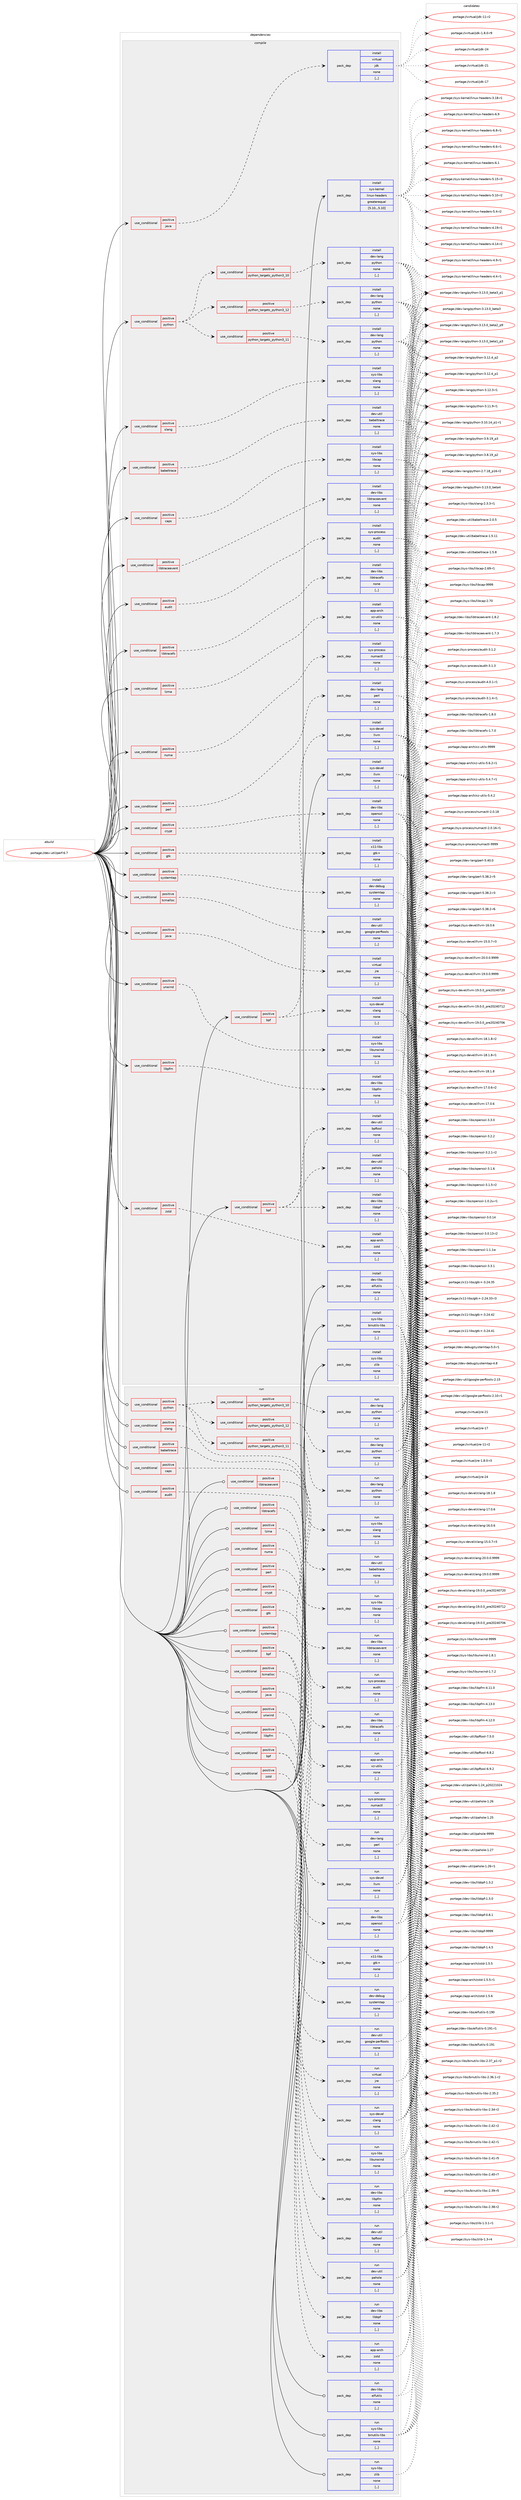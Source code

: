 digraph prolog {

# *************
# Graph options
# *************

newrank=true;
concentrate=true;
compound=true;
graph [rankdir=LR,fontname=Helvetica,fontsize=10,ranksep=1.5];#, ranksep=2.5, nodesep=0.2];
edge  [arrowhead=vee];
node  [fontname=Helvetica,fontsize=10];

# **********
# The ebuild
# **********

subgraph cluster_leftcol {
color=gray;
label=<<i>ebuild</i>>;
id [label="portage://dev-util/perf-6.7", color=red, width=4, href="../dev-util/perf-6.7.svg"];
}

# ****************
# The dependencies
# ****************

subgraph cluster_midcol {
color=gray;
label=<<i>dependencies</i>>;
subgraph cluster_compile {
fillcolor="#eeeeee";
style=filled;
label=<<i>compile</i>>;
subgraph cond61688 {
dependency218778 [label=<<TABLE BORDER="0" CELLBORDER="1" CELLSPACING="0" CELLPADDING="4"><TR><TD ROWSPAN="3" CELLPADDING="10">use_conditional</TD></TR><TR><TD>positive</TD></TR><TR><TD>audit</TD></TR></TABLE>>, shape=none, color=red];
subgraph pack155644 {
dependency218779 [label=<<TABLE BORDER="0" CELLBORDER="1" CELLSPACING="0" CELLPADDING="4" WIDTH="220"><TR><TD ROWSPAN="6" CELLPADDING="30">pack_dep</TD></TR><TR><TD WIDTH="110">install</TD></TR><TR><TD>sys-process</TD></TR><TR><TD>audit</TD></TR><TR><TD>none</TD></TR><TR><TD>[,,]</TD></TR></TABLE>>, shape=none, color=blue];
}
dependency218778:e -> dependency218779:w [weight=20,style="dashed",arrowhead="vee"];
}
id:e -> dependency218778:w [weight=20,style="solid",arrowhead="vee"];
subgraph cond61689 {
dependency218780 [label=<<TABLE BORDER="0" CELLBORDER="1" CELLSPACING="0" CELLPADDING="4"><TR><TD ROWSPAN="3" CELLPADDING="10">use_conditional</TD></TR><TR><TD>positive</TD></TR><TR><TD>babeltrace</TD></TR></TABLE>>, shape=none, color=red];
subgraph pack155645 {
dependency218781 [label=<<TABLE BORDER="0" CELLBORDER="1" CELLSPACING="0" CELLPADDING="4" WIDTH="220"><TR><TD ROWSPAN="6" CELLPADDING="30">pack_dep</TD></TR><TR><TD WIDTH="110">install</TD></TR><TR><TD>dev-util</TD></TR><TR><TD>babeltrace</TD></TR><TR><TD>none</TD></TR><TR><TD>[,,]</TD></TR></TABLE>>, shape=none, color=blue];
}
dependency218780:e -> dependency218781:w [weight=20,style="dashed",arrowhead="vee"];
}
id:e -> dependency218780:w [weight=20,style="solid",arrowhead="vee"];
subgraph cond61690 {
dependency218782 [label=<<TABLE BORDER="0" CELLBORDER="1" CELLSPACING="0" CELLPADDING="4"><TR><TD ROWSPAN="3" CELLPADDING="10">use_conditional</TD></TR><TR><TD>positive</TD></TR><TR><TD>bpf</TD></TR></TABLE>>, shape=none, color=red];
subgraph pack155646 {
dependency218783 [label=<<TABLE BORDER="0" CELLBORDER="1" CELLSPACING="0" CELLPADDING="4" WIDTH="220"><TR><TD ROWSPAN="6" CELLPADDING="30">pack_dep</TD></TR><TR><TD WIDTH="110">install</TD></TR><TR><TD>dev-libs</TD></TR><TR><TD>libbpf</TD></TR><TR><TD>none</TD></TR><TR><TD>[,,]</TD></TR></TABLE>>, shape=none, color=blue];
}
dependency218782:e -> dependency218783:w [weight=20,style="dashed",arrowhead="vee"];
subgraph pack155647 {
dependency218784 [label=<<TABLE BORDER="0" CELLBORDER="1" CELLSPACING="0" CELLPADDING="4" WIDTH="220"><TR><TD ROWSPAN="6" CELLPADDING="30">pack_dep</TD></TR><TR><TD WIDTH="110">install</TD></TR><TR><TD>dev-util</TD></TR><TR><TD>bpftool</TD></TR><TR><TD>none</TD></TR><TR><TD>[,,]</TD></TR></TABLE>>, shape=none, color=blue];
}
dependency218782:e -> dependency218784:w [weight=20,style="dashed",arrowhead="vee"];
subgraph pack155648 {
dependency218785 [label=<<TABLE BORDER="0" CELLBORDER="1" CELLSPACING="0" CELLPADDING="4" WIDTH="220"><TR><TD ROWSPAN="6" CELLPADDING="30">pack_dep</TD></TR><TR><TD WIDTH="110">install</TD></TR><TR><TD>dev-util</TD></TR><TR><TD>pahole</TD></TR><TR><TD>none</TD></TR><TR><TD>[,,]</TD></TR></TABLE>>, shape=none, color=blue];
}
dependency218782:e -> dependency218785:w [weight=20,style="dashed",arrowhead="vee"];
}
id:e -> dependency218782:w [weight=20,style="solid",arrowhead="vee"];
subgraph cond61691 {
dependency218786 [label=<<TABLE BORDER="0" CELLBORDER="1" CELLSPACING="0" CELLPADDING="4"><TR><TD ROWSPAN="3" CELLPADDING="10">use_conditional</TD></TR><TR><TD>positive</TD></TR><TR><TD>bpf</TD></TR></TABLE>>, shape=none, color=red];
subgraph pack155649 {
dependency218787 [label=<<TABLE BORDER="0" CELLBORDER="1" CELLSPACING="0" CELLPADDING="4" WIDTH="220"><TR><TD ROWSPAN="6" CELLPADDING="30">pack_dep</TD></TR><TR><TD WIDTH="110">install</TD></TR><TR><TD>sys-devel</TD></TR><TR><TD>clang</TD></TR><TR><TD>none</TD></TR><TR><TD>[,,]</TD></TR></TABLE>>, shape=none, color=blue];
}
dependency218786:e -> dependency218787:w [weight=20,style="dashed",arrowhead="vee"];
subgraph pack155650 {
dependency218788 [label=<<TABLE BORDER="0" CELLBORDER="1" CELLSPACING="0" CELLPADDING="4" WIDTH="220"><TR><TD ROWSPAN="6" CELLPADDING="30">pack_dep</TD></TR><TR><TD WIDTH="110">install</TD></TR><TR><TD>sys-devel</TD></TR><TR><TD>llvm</TD></TR><TR><TD>none</TD></TR><TR><TD>[,,]</TD></TR></TABLE>>, shape=none, color=blue];
}
dependency218786:e -> dependency218788:w [weight=20,style="dashed",arrowhead="vee"];
}
id:e -> dependency218786:w [weight=20,style="solid",arrowhead="vee"];
subgraph cond61692 {
dependency218789 [label=<<TABLE BORDER="0" CELLBORDER="1" CELLSPACING="0" CELLPADDING="4"><TR><TD ROWSPAN="3" CELLPADDING="10">use_conditional</TD></TR><TR><TD>positive</TD></TR><TR><TD>caps</TD></TR></TABLE>>, shape=none, color=red];
subgraph pack155651 {
dependency218790 [label=<<TABLE BORDER="0" CELLBORDER="1" CELLSPACING="0" CELLPADDING="4" WIDTH="220"><TR><TD ROWSPAN="6" CELLPADDING="30">pack_dep</TD></TR><TR><TD WIDTH="110">install</TD></TR><TR><TD>sys-libs</TD></TR><TR><TD>libcap</TD></TR><TR><TD>none</TD></TR><TR><TD>[,,]</TD></TR></TABLE>>, shape=none, color=blue];
}
dependency218789:e -> dependency218790:w [weight=20,style="dashed",arrowhead="vee"];
}
id:e -> dependency218789:w [weight=20,style="solid",arrowhead="vee"];
subgraph cond61693 {
dependency218791 [label=<<TABLE BORDER="0" CELLBORDER="1" CELLSPACING="0" CELLPADDING="4"><TR><TD ROWSPAN="3" CELLPADDING="10">use_conditional</TD></TR><TR><TD>positive</TD></TR><TR><TD>crypt</TD></TR></TABLE>>, shape=none, color=red];
subgraph pack155652 {
dependency218792 [label=<<TABLE BORDER="0" CELLBORDER="1" CELLSPACING="0" CELLPADDING="4" WIDTH="220"><TR><TD ROWSPAN="6" CELLPADDING="30">pack_dep</TD></TR><TR><TD WIDTH="110">install</TD></TR><TR><TD>dev-libs</TD></TR><TR><TD>openssl</TD></TR><TR><TD>none</TD></TR><TR><TD>[,,]</TD></TR></TABLE>>, shape=none, color=blue];
}
dependency218791:e -> dependency218792:w [weight=20,style="dashed",arrowhead="vee"];
}
id:e -> dependency218791:w [weight=20,style="solid",arrowhead="vee"];
subgraph cond61694 {
dependency218793 [label=<<TABLE BORDER="0" CELLBORDER="1" CELLSPACING="0" CELLPADDING="4"><TR><TD ROWSPAN="3" CELLPADDING="10">use_conditional</TD></TR><TR><TD>positive</TD></TR><TR><TD>gtk</TD></TR></TABLE>>, shape=none, color=red];
subgraph pack155653 {
dependency218794 [label=<<TABLE BORDER="0" CELLBORDER="1" CELLSPACING="0" CELLPADDING="4" WIDTH="220"><TR><TD ROWSPAN="6" CELLPADDING="30">pack_dep</TD></TR><TR><TD WIDTH="110">install</TD></TR><TR><TD>x11-libs</TD></TR><TR><TD>gtk+</TD></TR><TR><TD>none</TD></TR><TR><TD>[,,]</TD></TR></TABLE>>, shape=none, color=blue];
}
dependency218793:e -> dependency218794:w [weight=20,style="dashed",arrowhead="vee"];
}
id:e -> dependency218793:w [weight=20,style="solid",arrowhead="vee"];
subgraph cond61695 {
dependency218795 [label=<<TABLE BORDER="0" CELLBORDER="1" CELLSPACING="0" CELLPADDING="4"><TR><TD ROWSPAN="3" CELLPADDING="10">use_conditional</TD></TR><TR><TD>positive</TD></TR><TR><TD>java</TD></TR></TABLE>>, shape=none, color=red];
subgraph pack155654 {
dependency218796 [label=<<TABLE BORDER="0" CELLBORDER="1" CELLSPACING="0" CELLPADDING="4" WIDTH="220"><TR><TD ROWSPAN="6" CELLPADDING="30">pack_dep</TD></TR><TR><TD WIDTH="110">install</TD></TR><TR><TD>virtual</TD></TR><TR><TD>jdk</TD></TR><TR><TD>none</TD></TR><TR><TD>[,,]</TD></TR></TABLE>>, shape=none, color=blue];
}
dependency218795:e -> dependency218796:w [weight=20,style="dashed",arrowhead="vee"];
}
id:e -> dependency218795:w [weight=20,style="solid",arrowhead="vee"];
subgraph cond61696 {
dependency218797 [label=<<TABLE BORDER="0" CELLBORDER="1" CELLSPACING="0" CELLPADDING="4"><TR><TD ROWSPAN="3" CELLPADDING="10">use_conditional</TD></TR><TR><TD>positive</TD></TR><TR><TD>java</TD></TR></TABLE>>, shape=none, color=red];
subgraph pack155655 {
dependency218798 [label=<<TABLE BORDER="0" CELLBORDER="1" CELLSPACING="0" CELLPADDING="4" WIDTH="220"><TR><TD ROWSPAN="6" CELLPADDING="30">pack_dep</TD></TR><TR><TD WIDTH="110">install</TD></TR><TR><TD>virtual</TD></TR><TR><TD>jre</TD></TR><TR><TD>none</TD></TR><TR><TD>[,,]</TD></TR></TABLE>>, shape=none, color=blue];
}
dependency218797:e -> dependency218798:w [weight=20,style="dashed",arrowhead="vee"];
}
id:e -> dependency218797:w [weight=20,style="solid",arrowhead="vee"];
subgraph cond61697 {
dependency218799 [label=<<TABLE BORDER="0" CELLBORDER="1" CELLSPACING="0" CELLPADDING="4"><TR><TD ROWSPAN="3" CELLPADDING="10">use_conditional</TD></TR><TR><TD>positive</TD></TR><TR><TD>libpfm</TD></TR></TABLE>>, shape=none, color=red];
subgraph pack155656 {
dependency218800 [label=<<TABLE BORDER="0" CELLBORDER="1" CELLSPACING="0" CELLPADDING="4" WIDTH="220"><TR><TD ROWSPAN="6" CELLPADDING="30">pack_dep</TD></TR><TR><TD WIDTH="110">install</TD></TR><TR><TD>dev-libs</TD></TR><TR><TD>libpfm</TD></TR><TR><TD>none</TD></TR><TR><TD>[,,]</TD></TR></TABLE>>, shape=none, color=blue];
}
dependency218799:e -> dependency218800:w [weight=20,style="dashed",arrowhead="vee"];
}
id:e -> dependency218799:w [weight=20,style="solid",arrowhead="vee"];
subgraph cond61698 {
dependency218801 [label=<<TABLE BORDER="0" CELLBORDER="1" CELLSPACING="0" CELLPADDING="4"><TR><TD ROWSPAN="3" CELLPADDING="10">use_conditional</TD></TR><TR><TD>positive</TD></TR><TR><TD>libtraceevent</TD></TR></TABLE>>, shape=none, color=red];
subgraph pack155657 {
dependency218802 [label=<<TABLE BORDER="0" CELLBORDER="1" CELLSPACING="0" CELLPADDING="4" WIDTH="220"><TR><TD ROWSPAN="6" CELLPADDING="30">pack_dep</TD></TR><TR><TD WIDTH="110">install</TD></TR><TR><TD>dev-libs</TD></TR><TR><TD>libtraceevent</TD></TR><TR><TD>none</TD></TR><TR><TD>[,,]</TD></TR></TABLE>>, shape=none, color=blue];
}
dependency218801:e -> dependency218802:w [weight=20,style="dashed",arrowhead="vee"];
}
id:e -> dependency218801:w [weight=20,style="solid",arrowhead="vee"];
subgraph cond61699 {
dependency218803 [label=<<TABLE BORDER="0" CELLBORDER="1" CELLSPACING="0" CELLPADDING="4"><TR><TD ROWSPAN="3" CELLPADDING="10">use_conditional</TD></TR><TR><TD>positive</TD></TR><TR><TD>libtracefs</TD></TR></TABLE>>, shape=none, color=red];
subgraph pack155658 {
dependency218804 [label=<<TABLE BORDER="0" CELLBORDER="1" CELLSPACING="0" CELLPADDING="4" WIDTH="220"><TR><TD ROWSPAN="6" CELLPADDING="30">pack_dep</TD></TR><TR><TD WIDTH="110">install</TD></TR><TR><TD>dev-libs</TD></TR><TR><TD>libtracefs</TD></TR><TR><TD>none</TD></TR><TR><TD>[,,]</TD></TR></TABLE>>, shape=none, color=blue];
}
dependency218803:e -> dependency218804:w [weight=20,style="dashed",arrowhead="vee"];
}
id:e -> dependency218803:w [weight=20,style="solid",arrowhead="vee"];
subgraph cond61700 {
dependency218805 [label=<<TABLE BORDER="0" CELLBORDER="1" CELLSPACING="0" CELLPADDING="4"><TR><TD ROWSPAN="3" CELLPADDING="10">use_conditional</TD></TR><TR><TD>positive</TD></TR><TR><TD>lzma</TD></TR></TABLE>>, shape=none, color=red];
subgraph pack155659 {
dependency218806 [label=<<TABLE BORDER="0" CELLBORDER="1" CELLSPACING="0" CELLPADDING="4" WIDTH="220"><TR><TD ROWSPAN="6" CELLPADDING="30">pack_dep</TD></TR><TR><TD WIDTH="110">install</TD></TR><TR><TD>app-arch</TD></TR><TR><TD>xz-utils</TD></TR><TR><TD>none</TD></TR><TR><TD>[,,]</TD></TR></TABLE>>, shape=none, color=blue];
}
dependency218805:e -> dependency218806:w [weight=20,style="dashed",arrowhead="vee"];
}
id:e -> dependency218805:w [weight=20,style="solid",arrowhead="vee"];
subgraph cond61701 {
dependency218807 [label=<<TABLE BORDER="0" CELLBORDER="1" CELLSPACING="0" CELLPADDING="4"><TR><TD ROWSPAN="3" CELLPADDING="10">use_conditional</TD></TR><TR><TD>positive</TD></TR><TR><TD>numa</TD></TR></TABLE>>, shape=none, color=red];
subgraph pack155660 {
dependency218808 [label=<<TABLE BORDER="0" CELLBORDER="1" CELLSPACING="0" CELLPADDING="4" WIDTH="220"><TR><TD ROWSPAN="6" CELLPADDING="30">pack_dep</TD></TR><TR><TD WIDTH="110">install</TD></TR><TR><TD>sys-process</TD></TR><TR><TD>numactl</TD></TR><TR><TD>none</TD></TR><TR><TD>[,,]</TD></TR></TABLE>>, shape=none, color=blue];
}
dependency218807:e -> dependency218808:w [weight=20,style="dashed",arrowhead="vee"];
}
id:e -> dependency218807:w [weight=20,style="solid",arrowhead="vee"];
subgraph cond61702 {
dependency218809 [label=<<TABLE BORDER="0" CELLBORDER="1" CELLSPACING="0" CELLPADDING="4"><TR><TD ROWSPAN="3" CELLPADDING="10">use_conditional</TD></TR><TR><TD>positive</TD></TR><TR><TD>perl</TD></TR></TABLE>>, shape=none, color=red];
subgraph pack155661 {
dependency218810 [label=<<TABLE BORDER="0" CELLBORDER="1" CELLSPACING="0" CELLPADDING="4" WIDTH="220"><TR><TD ROWSPAN="6" CELLPADDING="30">pack_dep</TD></TR><TR><TD WIDTH="110">install</TD></TR><TR><TD>dev-lang</TD></TR><TR><TD>perl</TD></TR><TR><TD>none</TD></TR><TR><TD>[,,]</TD></TR></TABLE>>, shape=none, color=blue];
}
dependency218809:e -> dependency218810:w [weight=20,style="dashed",arrowhead="vee"];
}
id:e -> dependency218809:w [weight=20,style="solid",arrowhead="vee"];
subgraph cond61703 {
dependency218811 [label=<<TABLE BORDER="0" CELLBORDER="1" CELLSPACING="0" CELLPADDING="4"><TR><TD ROWSPAN="3" CELLPADDING="10">use_conditional</TD></TR><TR><TD>positive</TD></TR><TR><TD>python</TD></TR></TABLE>>, shape=none, color=red];
subgraph cond61704 {
dependency218812 [label=<<TABLE BORDER="0" CELLBORDER="1" CELLSPACING="0" CELLPADDING="4"><TR><TD ROWSPAN="3" CELLPADDING="10">use_conditional</TD></TR><TR><TD>positive</TD></TR><TR><TD>python_targets_python3_10</TD></TR></TABLE>>, shape=none, color=red];
subgraph pack155662 {
dependency218813 [label=<<TABLE BORDER="0" CELLBORDER="1" CELLSPACING="0" CELLPADDING="4" WIDTH="220"><TR><TD ROWSPAN="6" CELLPADDING="30">pack_dep</TD></TR><TR><TD WIDTH="110">install</TD></TR><TR><TD>dev-lang</TD></TR><TR><TD>python</TD></TR><TR><TD>none</TD></TR><TR><TD>[,,]</TD></TR></TABLE>>, shape=none, color=blue];
}
dependency218812:e -> dependency218813:w [weight=20,style="dashed",arrowhead="vee"];
}
dependency218811:e -> dependency218812:w [weight=20,style="dashed",arrowhead="vee"];
subgraph cond61705 {
dependency218814 [label=<<TABLE BORDER="0" CELLBORDER="1" CELLSPACING="0" CELLPADDING="4"><TR><TD ROWSPAN="3" CELLPADDING="10">use_conditional</TD></TR><TR><TD>positive</TD></TR><TR><TD>python_targets_python3_11</TD></TR></TABLE>>, shape=none, color=red];
subgraph pack155663 {
dependency218815 [label=<<TABLE BORDER="0" CELLBORDER="1" CELLSPACING="0" CELLPADDING="4" WIDTH="220"><TR><TD ROWSPAN="6" CELLPADDING="30">pack_dep</TD></TR><TR><TD WIDTH="110">install</TD></TR><TR><TD>dev-lang</TD></TR><TR><TD>python</TD></TR><TR><TD>none</TD></TR><TR><TD>[,,]</TD></TR></TABLE>>, shape=none, color=blue];
}
dependency218814:e -> dependency218815:w [weight=20,style="dashed",arrowhead="vee"];
}
dependency218811:e -> dependency218814:w [weight=20,style="dashed",arrowhead="vee"];
subgraph cond61706 {
dependency218816 [label=<<TABLE BORDER="0" CELLBORDER="1" CELLSPACING="0" CELLPADDING="4"><TR><TD ROWSPAN="3" CELLPADDING="10">use_conditional</TD></TR><TR><TD>positive</TD></TR><TR><TD>python_targets_python3_12</TD></TR></TABLE>>, shape=none, color=red];
subgraph pack155664 {
dependency218817 [label=<<TABLE BORDER="0" CELLBORDER="1" CELLSPACING="0" CELLPADDING="4" WIDTH="220"><TR><TD ROWSPAN="6" CELLPADDING="30">pack_dep</TD></TR><TR><TD WIDTH="110">install</TD></TR><TR><TD>dev-lang</TD></TR><TR><TD>python</TD></TR><TR><TD>none</TD></TR><TR><TD>[,,]</TD></TR></TABLE>>, shape=none, color=blue];
}
dependency218816:e -> dependency218817:w [weight=20,style="dashed",arrowhead="vee"];
}
dependency218811:e -> dependency218816:w [weight=20,style="dashed",arrowhead="vee"];
}
id:e -> dependency218811:w [weight=20,style="solid",arrowhead="vee"];
subgraph cond61707 {
dependency218818 [label=<<TABLE BORDER="0" CELLBORDER="1" CELLSPACING="0" CELLPADDING="4"><TR><TD ROWSPAN="3" CELLPADDING="10">use_conditional</TD></TR><TR><TD>positive</TD></TR><TR><TD>slang</TD></TR></TABLE>>, shape=none, color=red];
subgraph pack155665 {
dependency218819 [label=<<TABLE BORDER="0" CELLBORDER="1" CELLSPACING="0" CELLPADDING="4" WIDTH="220"><TR><TD ROWSPAN="6" CELLPADDING="30">pack_dep</TD></TR><TR><TD WIDTH="110">install</TD></TR><TR><TD>sys-libs</TD></TR><TR><TD>slang</TD></TR><TR><TD>none</TD></TR><TR><TD>[,,]</TD></TR></TABLE>>, shape=none, color=blue];
}
dependency218818:e -> dependency218819:w [weight=20,style="dashed",arrowhead="vee"];
}
id:e -> dependency218818:w [weight=20,style="solid",arrowhead="vee"];
subgraph cond61708 {
dependency218820 [label=<<TABLE BORDER="0" CELLBORDER="1" CELLSPACING="0" CELLPADDING="4"><TR><TD ROWSPAN="3" CELLPADDING="10">use_conditional</TD></TR><TR><TD>positive</TD></TR><TR><TD>systemtap</TD></TR></TABLE>>, shape=none, color=red];
subgraph pack155666 {
dependency218821 [label=<<TABLE BORDER="0" CELLBORDER="1" CELLSPACING="0" CELLPADDING="4" WIDTH="220"><TR><TD ROWSPAN="6" CELLPADDING="30">pack_dep</TD></TR><TR><TD WIDTH="110">install</TD></TR><TR><TD>dev-debug</TD></TR><TR><TD>systemtap</TD></TR><TR><TD>none</TD></TR><TR><TD>[,,]</TD></TR></TABLE>>, shape=none, color=blue];
}
dependency218820:e -> dependency218821:w [weight=20,style="dashed",arrowhead="vee"];
}
id:e -> dependency218820:w [weight=20,style="solid",arrowhead="vee"];
subgraph cond61709 {
dependency218822 [label=<<TABLE BORDER="0" CELLBORDER="1" CELLSPACING="0" CELLPADDING="4"><TR><TD ROWSPAN="3" CELLPADDING="10">use_conditional</TD></TR><TR><TD>positive</TD></TR><TR><TD>tcmalloc</TD></TR></TABLE>>, shape=none, color=red];
subgraph pack155667 {
dependency218823 [label=<<TABLE BORDER="0" CELLBORDER="1" CELLSPACING="0" CELLPADDING="4" WIDTH="220"><TR><TD ROWSPAN="6" CELLPADDING="30">pack_dep</TD></TR><TR><TD WIDTH="110">install</TD></TR><TR><TD>dev-util</TD></TR><TR><TD>google-perftools</TD></TR><TR><TD>none</TD></TR><TR><TD>[,,]</TD></TR></TABLE>>, shape=none, color=blue];
}
dependency218822:e -> dependency218823:w [weight=20,style="dashed",arrowhead="vee"];
}
id:e -> dependency218822:w [weight=20,style="solid",arrowhead="vee"];
subgraph cond61710 {
dependency218824 [label=<<TABLE BORDER="0" CELLBORDER="1" CELLSPACING="0" CELLPADDING="4"><TR><TD ROWSPAN="3" CELLPADDING="10">use_conditional</TD></TR><TR><TD>positive</TD></TR><TR><TD>unwind</TD></TR></TABLE>>, shape=none, color=red];
subgraph pack155668 {
dependency218825 [label=<<TABLE BORDER="0" CELLBORDER="1" CELLSPACING="0" CELLPADDING="4" WIDTH="220"><TR><TD ROWSPAN="6" CELLPADDING="30">pack_dep</TD></TR><TR><TD WIDTH="110">install</TD></TR><TR><TD>sys-libs</TD></TR><TR><TD>libunwind</TD></TR><TR><TD>none</TD></TR><TR><TD>[,,]</TD></TR></TABLE>>, shape=none, color=blue];
}
dependency218824:e -> dependency218825:w [weight=20,style="dashed",arrowhead="vee"];
}
id:e -> dependency218824:w [weight=20,style="solid",arrowhead="vee"];
subgraph cond61711 {
dependency218826 [label=<<TABLE BORDER="0" CELLBORDER="1" CELLSPACING="0" CELLPADDING="4"><TR><TD ROWSPAN="3" CELLPADDING="10">use_conditional</TD></TR><TR><TD>positive</TD></TR><TR><TD>zstd</TD></TR></TABLE>>, shape=none, color=red];
subgraph pack155669 {
dependency218827 [label=<<TABLE BORDER="0" CELLBORDER="1" CELLSPACING="0" CELLPADDING="4" WIDTH="220"><TR><TD ROWSPAN="6" CELLPADDING="30">pack_dep</TD></TR><TR><TD WIDTH="110">install</TD></TR><TR><TD>app-arch</TD></TR><TR><TD>zstd</TD></TR><TR><TD>none</TD></TR><TR><TD>[,,]</TD></TR></TABLE>>, shape=none, color=blue];
}
dependency218826:e -> dependency218827:w [weight=20,style="dashed",arrowhead="vee"];
}
id:e -> dependency218826:w [weight=20,style="solid",arrowhead="vee"];
subgraph pack155670 {
dependency218828 [label=<<TABLE BORDER="0" CELLBORDER="1" CELLSPACING="0" CELLPADDING="4" WIDTH="220"><TR><TD ROWSPAN="6" CELLPADDING="30">pack_dep</TD></TR><TR><TD WIDTH="110">install</TD></TR><TR><TD>dev-libs</TD></TR><TR><TD>elfutils</TD></TR><TR><TD>none</TD></TR><TR><TD>[,,]</TD></TR></TABLE>>, shape=none, color=blue];
}
id:e -> dependency218828:w [weight=20,style="solid",arrowhead="vee"];
subgraph pack155671 {
dependency218829 [label=<<TABLE BORDER="0" CELLBORDER="1" CELLSPACING="0" CELLPADDING="4" WIDTH="220"><TR><TD ROWSPAN="6" CELLPADDING="30">pack_dep</TD></TR><TR><TD WIDTH="110">install</TD></TR><TR><TD>sys-kernel</TD></TR><TR><TD>linux-headers</TD></TR><TR><TD>greaterequal</TD></TR><TR><TD>[5.10,,,5.10]</TD></TR></TABLE>>, shape=none, color=blue];
}
id:e -> dependency218829:w [weight=20,style="solid",arrowhead="vee"];
subgraph pack155672 {
dependency218830 [label=<<TABLE BORDER="0" CELLBORDER="1" CELLSPACING="0" CELLPADDING="4" WIDTH="220"><TR><TD ROWSPAN="6" CELLPADDING="30">pack_dep</TD></TR><TR><TD WIDTH="110">install</TD></TR><TR><TD>sys-libs</TD></TR><TR><TD>binutils-libs</TD></TR><TR><TD>none</TD></TR><TR><TD>[,,]</TD></TR></TABLE>>, shape=none, color=blue];
}
id:e -> dependency218830:w [weight=20,style="solid",arrowhead="vee"];
subgraph pack155673 {
dependency218831 [label=<<TABLE BORDER="0" CELLBORDER="1" CELLSPACING="0" CELLPADDING="4" WIDTH="220"><TR><TD ROWSPAN="6" CELLPADDING="30">pack_dep</TD></TR><TR><TD WIDTH="110">install</TD></TR><TR><TD>sys-libs</TD></TR><TR><TD>zlib</TD></TR><TR><TD>none</TD></TR><TR><TD>[,,]</TD></TR></TABLE>>, shape=none, color=blue];
}
id:e -> dependency218831:w [weight=20,style="solid",arrowhead="vee"];
subgraph pack155674 {
dependency218832 [label=<<TABLE BORDER="0" CELLBORDER="1" CELLSPACING="0" CELLPADDING="4" WIDTH="220"><TR><TD ROWSPAN="6" CELLPADDING="30">pack_dep</TD></TR><TR><TD WIDTH="110">install</TD></TR><TR><TD>sys-devel</TD></TR><TR><TD>llvm</TD></TR><TR><TD>none</TD></TR><TR><TD>[,,]</TD></TR></TABLE>>, shape=none, color=blue];
}
id:e -> dependency218832:w [weight=20,style="solid",arrowhead="vee"];
}
subgraph cluster_compileandrun {
fillcolor="#eeeeee";
style=filled;
label=<<i>compile and run</i>>;
}
subgraph cluster_run {
fillcolor="#eeeeee";
style=filled;
label=<<i>run</i>>;
subgraph cond61712 {
dependency218833 [label=<<TABLE BORDER="0" CELLBORDER="1" CELLSPACING="0" CELLPADDING="4"><TR><TD ROWSPAN="3" CELLPADDING="10">use_conditional</TD></TR><TR><TD>positive</TD></TR><TR><TD>audit</TD></TR></TABLE>>, shape=none, color=red];
subgraph pack155675 {
dependency218834 [label=<<TABLE BORDER="0" CELLBORDER="1" CELLSPACING="0" CELLPADDING="4" WIDTH="220"><TR><TD ROWSPAN="6" CELLPADDING="30">pack_dep</TD></TR><TR><TD WIDTH="110">run</TD></TR><TR><TD>sys-process</TD></TR><TR><TD>audit</TD></TR><TR><TD>none</TD></TR><TR><TD>[,,]</TD></TR></TABLE>>, shape=none, color=blue];
}
dependency218833:e -> dependency218834:w [weight=20,style="dashed",arrowhead="vee"];
}
id:e -> dependency218833:w [weight=20,style="solid",arrowhead="odot"];
subgraph cond61713 {
dependency218835 [label=<<TABLE BORDER="0" CELLBORDER="1" CELLSPACING="0" CELLPADDING="4"><TR><TD ROWSPAN="3" CELLPADDING="10">use_conditional</TD></TR><TR><TD>positive</TD></TR><TR><TD>babeltrace</TD></TR></TABLE>>, shape=none, color=red];
subgraph pack155676 {
dependency218836 [label=<<TABLE BORDER="0" CELLBORDER="1" CELLSPACING="0" CELLPADDING="4" WIDTH="220"><TR><TD ROWSPAN="6" CELLPADDING="30">pack_dep</TD></TR><TR><TD WIDTH="110">run</TD></TR><TR><TD>dev-util</TD></TR><TR><TD>babeltrace</TD></TR><TR><TD>none</TD></TR><TR><TD>[,,]</TD></TR></TABLE>>, shape=none, color=blue];
}
dependency218835:e -> dependency218836:w [weight=20,style="dashed",arrowhead="vee"];
}
id:e -> dependency218835:w [weight=20,style="solid",arrowhead="odot"];
subgraph cond61714 {
dependency218837 [label=<<TABLE BORDER="0" CELLBORDER="1" CELLSPACING="0" CELLPADDING="4"><TR><TD ROWSPAN="3" CELLPADDING="10">use_conditional</TD></TR><TR><TD>positive</TD></TR><TR><TD>bpf</TD></TR></TABLE>>, shape=none, color=red];
subgraph pack155677 {
dependency218838 [label=<<TABLE BORDER="0" CELLBORDER="1" CELLSPACING="0" CELLPADDING="4" WIDTH="220"><TR><TD ROWSPAN="6" CELLPADDING="30">pack_dep</TD></TR><TR><TD WIDTH="110">run</TD></TR><TR><TD>dev-libs</TD></TR><TR><TD>libbpf</TD></TR><TR><TD>none</TD></TR><TR><TD>[,,]</TD></TR></TABLE>>, shape=none, color=blue];
}
dependency218837:e -> dependency218838:w [weight=20,style="dashed",arrowhead="vee"];
subgraph pack155678 {
dependency218839 [label=<<TABLE BORDER="0" CELLBORDER="1" CELLSPACING="0" CELLPADDING="4" WIDTH="220"><TR><TD ROWSPAN="6" CELLPADDING="30">pack_dep</TD></TR><TR><TD WIDTH="110">run</TD></TR><TR><TD>dev-util</TD></TR><TR><TD>bpftool</TD></TR><TR><TD>none</TD></TR><TR><TD>[,,]</TD></TR></TABLE>>, shape=none, color=blue];
}
dependency218837:e -> dependency218839:w [weight=20,style="dashed",arrowhead="vee"];
subgraph pack155679 {
dependency218840 [label=<<TABLE BORDER="0" CELLBORDER="1" CELLSPACING="0" CELLPADDING="4" WIDTH="220"><TR><TD ROWSPAN="6" CELLPADDING="30">pack_dep</TD></TR><TR><TD WIDTH="110">run</TD></TR><TR><TD>dev-util</TD></TR><TR><TD>pahole</TD></TR><TR><TD>none</TD></TR><TR><TD>[,,]</TD></TR></TABLE>>, shape=none, color=blue];
}
dependency218837:e -> dependency218840:w [weight=20,style="dashed",arrowhead="vee"];
}
id:e -> dependency218837:w [weight=20,style="solid",arrowhead="odot"];
subgraph cond61715 {
dependency218841 [label=<<TABLE BORDER="0" CELLBORDER="1" CELLSPACING="0" CELLPADDING="4"><TR><TD ROWSPAN="3" CELLPADDING="10">use_conditional</TD></TR><TR><TD>positive</TD></TR><TR><TD>bpf</TD></TR></TABLE>>, shape=none, color=red];
subgraph pack155680 {
dependency218842 [label=<<TABLE BORDER="0" CELLBORDER="1" CELLSPACING="0" CELLPADDING="4" WIDTH="220"><TR><TD ROWSPAN="6" CELLPADDING="30">pack_dep</TD></TR><TR><TD WIDTH="110">run</TD></TR><TR><TD>sys-devel</TD></TR><TR><TD>clang</TD></TR><TR><TD>none</TD></TR><TR><TD>[,,]</TD></TR></TABLE>>, shape=none, color=blue];
}
dependency218841:e -> dependency218842:w [weight=20,style="dashed",arrowhead="vee"];
subgraph pack155681 {
dependency218843 [label=<<TABLE BORDER="0" CELLBORDER="1" CELLSPACING="0" CELLPADDING="4" WIDTH="220"><TR><TD ROWSPAN="6" CELLPADDING="30">pack_dep</TD></TR><TR><TD WIDTH="110">run</TD></TR><TR><TD>sys-devel</TD></TR><TR><TD>llvm</TD></TR><TR><TD>none</TD></TR><TR><TD>[,,]</TD></TR></TABLE>>, shape=none, color=blue];
}
dependency218841:e -> dependency218843:w [weight=20,style="dashed",arrowhead="vee"];
}
id:e -> dependency218841:w [weight=20,style="solid",arrowhead="odot"];
subgraph cond61716 {
dependency218844 [label=<<TABLE BORDER="0" CELLBORDER="1" CELLSPACING="0" CELLPADDING="4"><TR><TD ROWSPAN="3" CELLPADDING="10">use_conditional</TD></TR><TR><TD>positive</TD></TR><TR><TD>caps</TD></TR></TABLE>>, shape=none, color=red];
subgraph pack155682 {
dependency218845 [label=<<TABLE BORDER="0" CELLBORDER="1" CELLSPACING="0" CELLPADDING="4" WIDTH="220"><TR><TD ROWSPAN="6" CELLPADDING="30">pack_dep</TD></TR><TR><TD WIDTH="110">run</TD></TR><TR><TD>sys-libs</TD></TR><TR><TD>libcap</TD></TR><TR><TD>none</TD></TR><TR><TD>[,,]</TD></TR></TABLE>>, shape=none, color=blue];
}
dependency218844:e -> dependency218845:w [weight=20,style="dashed",arrowhead="vee"];
}
id:e -> dependency218844:w [weight=20,style="solid",arrowhead="odot"];
subgraph cond61717 {
dependency218846 [label=<<TABLE BORDER="0" CELLBORDER="1" CELLSPACING="0" CELLPADDING="4"><TR><TD ROWSPAN="3" CELLPADDING="10">use_conditional</TD></TR><TR><TD>positive</TD></TR><TR><TD>crypt</TD></TR></TABLE>>, shape=none, color=red];
subgraph pack155683 {
dependency218847 [label=<<TABLE BORDER="0" CELLBORDER="1" CELLSPACING="0" CELLPADDING="4" WIDTH="220"><TR><TD ROWSPAN="6" CELLPADDING="30">pack_dep</TD></TR><TR><TD WIDTH="110">run</TD></TR><TR><TD>dev-libs</TD></TR><TR><TD>openssl</TD></TR><TR><TD>none</TD></TR><TR><TD>[,,]</TD></TR></TABLE>>, shape=none, color=blue];
}
dependency218846:e -> dependency218847:w [weight=20,style="dashed",arrowhead="vee"];
}
id:e -> dependency218846:w [weight=20,style="solid",arrowhead="odot"];
subgraph cond61718 {
dependency218848 [label=<<TABLE BORDER="0" CELLBORDER="1" CELLSPACING="0" CELLPADDING="4"><TR><TD ROWSPAN="3" CELLPADDING="10">use_conditional</TD></TR><TR><TD>positive</TD></TR><TR><TD>gtk</TD></TR></TABLE>>, shape=none, color=red];
subgraph pack155684 {
dependency218849 [label=<<TABLE BORDER="0" CELLBORDER="1" CELLSPACING="0" CELLPADDING="4" WIDTH="220"><TR><TD ROWSPAN="6" CELLPADDING="30">pack_dep</TD></TR><TR><TD WIDTH="110">run</TD></TR><TR><TD>x11-libs</TD></TR><TR><TD>gtk+</TD></TR><TR><TD>none</TD></TR><TR><TD>[,,]</TD></TR></TABLE>>, shape=none, color=blue];
}
dependency218848:e -> dependency218849:w [weight=20,style="dashed",arrowhead="vee"];
}
id:e -> dependency218848:w [weight=20,style="solid",arrowhead="odot"];
subgraph cond61719 {
dependency218850 [label=<<TABLE BORDER="0" CELLBORDER="1" CELLSPACING="0" CELLPADDING="4"><TR><TD ROWSPAN="3" CELLPADDING="10">use_conditional</TD></TR><TR><TD>positive</TD></TR><TR><TD>java</TD></TR></TABLE>>, shape=none, color=red];
subgraph pack155685 {
dependency218851 [label=<<TABLE BORDER="0" CELLBORDER="1" CELLSPACING="0" CELLPADDING="4" WIDTH="220"><TR><TD ROWSPAN="6" CELLPADDING="30">pack_dep</TD></TR><TR><TD WIDTH="110">run</TD></TR><TR><TD>virtual</TD></TR><TR><TD>jre</TD></TR><TR><TD>none</TD></TR><TR><TD>[,,]</TD></TR></TABLE>>, shape=none, color=blue];
}
dependency218850:e -> dependency218851:w [weight=20,style="dashed",arrowhead="vee"];
}
id:e -> dependency218850:w [weight=20,style="solid",arrowhead="odot"];
subgraph cond61720 {
dependency218852 [label=<<TABLE BORDER="0" CELLBORDER="1" CELLSPACING="0" CELLPADDING="4"><TR><TD ROWSPAN="3" CELLPADDING="10">use_conditional</TD></TR><TR><TD>positive</TD></TR><TR><TD>libpfm</TD></TR></TABLE>>, shape=none, color=red];
subgraph pack155686 {
dependency218853 [label=<<TABLE BORDER="0" CELLBORDER="1" CELLSPACING="0" CELLPADDING="4" WIDTH="220"><TR><TD ROWSPAN="6" CELLPADDING="30">pack_dep</TD></TR><TR><TD WIDTH="110">run</TD></TR><TR><TD>dev-libs</TD></TR><TR><TD>libpfm</TD></TR><TR><TD>none</TD></TR><TR><TD>[,,]</TD></TR></TABLE>>, shape=none, color=blue];
}
dependency218852:e -> dependency218853:w [weight=20,style="dashed",arrowhead="vee"];
}
id:e -> dependency218852:w [weight=20,style="solid",arrowhead="odot"];
subgraph cond61721 {
dependency218854 [label=<<TABLE BORDER="0" CELLBORDER="1" CELLSPACING="0" CELLPADDING="4"><TR><TD ROWSPAN="3" CELLPADDING="10">use_conditional</TD></TR><TR><TD>positive</TD></TR><TR><TD>libtraceevent</TD></TR></TABLE>>, shape=none, color=red];
subgraph pack155687 {
dependency218855 [label=<<TABLE BORDER="0" CELLBORDER="1" CELLSPACING="0" CELLPADDING="4" WIDTH="220"><TR><TD ROWSPAN="6" CELLPADDING="30">pack_dep</TD></TR><TR><TD WIDTH="110">run</TD></TR><TR><TD>dev-libs</TD></TR><TR><TD>libtraceevent</TD></TR><TR><TD>none</TD></TR><TR><TD>[,,]</TD></TR></TABLE>>, shape=none, color=blue];
}
dependency218854:e -> dependency218855:w [weight=20,style="dashed",arrowhead="vee"];
}
id:e -> dependency218854:w [weight=20,style="solid",arrowhead="odot"];
subgraph cond61722 {
dependency218856 [label=<<TABLE BORDER="0" CELLBORDER="1" CELLSPACING="0" CELLPADDING="4"><TR><TD ROWSPAN="3" CELLPADDING="10">use_conditional</TD></TR><TR><TD>positive</TD></TR><TR><TD>libtracefs</TD></TR></TABLE>>, shape=none, color=red];
subgraph pack155688 {
dependency218857 [label=<<TABLE BORDER="0" CELLBORDER="1" CELLSPACING="0" CELLPADDING="4" WIDTH="220"><TR><TD ROWSPAN="6" CELLPADDING="30">pack_dep</TD></TR><TR><TD WIDTH="110">run</TD></TR><TR><TD>dev-libs</TD></TR><TR><TD>libtracefs</TD></TR><TR><TD>none</TD></TR><TR><TD>[,,]</TD></TR></TABLE>>, shape=none, color=blue];
}
dependency218856:e -> dependency218857:w [weight=20,style="dashed",arrowhead="vee"];
}
id:e -> dependency218856:w [weight=20,style="solid",arrowhead="odot"];
subgraph cond61723 {
dependency218858 [label=<<TABLE BORDER="0" CELLBORDER="1" CELLSPACING="0" CELLPADDING="4"><TR><TD ROWSPAN="3" CELLPADDING="10">use_conditional</TD></TR><TR><TD>positive</TD></TR><TR><TD>lzma</TD></TR></TABLE>>, shape=none, color=red];
subgraph pack155689 {
dependency218859 [label=<<TABLE BORDER="0" CELLBORDER="1" CELLSPACING="0" CELLPADDING="4" WIDTH="220"><TR><TD ROWSPAN="6" CELLPADDING="30">pack_dep</TD></TR><TR><TD WIDTH="110">run</TD></TR><TR><TD>app-arch</TD></TR><TR><TD>xz-utils</TD></TR><TR><TD>none</TD></TR><TR><TD>[,,]</TD></TR></TABLE>>, shape=none, color=blue];
}
dependency218858:e -> dependency218859:w [weight=20,style="dashed",arrowhead="vee"];
}
id:e -> dependency218858:w [weight=20,style="solid",arrowhead="odot"];
subgraph cond61724 {
dependency218860 [label=<<TABLE BORDER="0" CELLBORDER="1" CELLSPACING="0" CELLPADDING="4"><TR><TD ROWSPAN="3" CELLPADDING="10">use_conditional</TD></TR><TR><TD>positive</TD></TR><TR><TD>numa</TD></TR></TABLE>>, shape=none, color=red];
subgraph pack155690 {
dependency218861 [label=<<TABLE BORDER="0" CELLBORDER="1" CELLSPACING="0" CELLPADDING="4" WIDTH="220"><TR><TD ROWSPAN="6" CELLPADDING="30">pack_dep</TD></TR><TR><TD WIDTH="110">run</TD></TR><TR><TD>sys-process</TD></TR><TR><TD>numactl</TD></TR><TR><TD>none</TD></TR><TR><TD>[,,]</TD></TR></TABLE>>, shape=none, color=blue];
}
dependency218860:e -> dependency218861:w [weight=20,style="dashed",arrowhead="vee"];
}
id:e -> dependency218860:w [weight=20,style="solid",arrowhead="odot"];
subgraph cond61725 {
dependency218862 [label=<<TABLE BORDER="0" CELLBORDER="1" CELLSPACING="0" CELLPADDING="4"><TR><TD ROWSPAN="3" CELLPADDING="10">use_conditional</TD></TR><TR><TD>positive</TD></TR><TR><TD>perl</TD></TR></TABLE>>, shape=none, color=red];
subgraph pack155691 {
dependency218863 [label=<<TABLE BORDER="0" CELLBORDER="1" CELLSPACING="0" CELLPADDING="4" WIDTH="220"><TR><TD ROWSPAN="6" CELLPADDING="30">pack_dep</TD></TR><TR><TD WIDTH="110">run</TD></TR><TR><TD>dev-lang</TD></TR><TR><TD>perl</TD></TR><TR><TD>none</TD></TR><TR><TD>[,,]</TD></TR></TABLE>>, shape=none, color=blue];
}
dependency218862:e -> dependency218863:w [weight=20,style="dashed",arrowhead="vee"];
}
id:e -> dependency218862:w [weight=20,style="solid",arrowhead="odot"];
subgraph cond61726 {
dependency218864 [label=<<TABLE BORDER="0" CELLBORDER="1" CELLSPACING="0" CELLPADDING="4"><TR><TD ROWSPAN="3" CELLPADDING="10">use_conditional</TD></TR><TR><TD>positive</TD></TR><TR><TD>python</TD></TR></TABLE>>, shape=none, color=red];
subgraph cond61727 {
dependency218865 [label=<<TABLE BORDER="0" CELLBORDER="1" CELLSPACING="0" CELLPADDING="4"><TR><TD ROWSPAN="3" CELLPADDING="10">use_conditional</TD></TR><TR><TD>positive</TD></TR><TR><TD>python_targets_python3_10</TD></TR></TABLE>>, shape=none, color=red];
subgraph pack155692 {
dependency218866 [label=<<TABLE BORDER="0" CELLBORDER="1" CELLSPACING="0" CELLPADDING="4" WIDTH="220"><TR><TD ROWSPAN="6" CELLPADDING="30">pack_dep</TD></TR><TR><TD WIDTH="110">run</TD></TR><TR><TD>dev-lang</TD></TR><TR><TD>python</TD></TR><TR><TD>none</TD></TR><TR><TD>[,,]</TD></TR></TABLE>>, shape=none, color=blue];
}
dependency218865:e -> dependency218866:w [weight=20,style="dashed",arrowhead="vee"];
}
dependency218864:e -> dependency218865:w [weight=20,style="dashed",arrowhead="vee"];
subgraph cond61728 {
dependency218867 [label=<<TABLE BORDER="0" CELLBORDER="1" CELLSPACING="0" CELLPADDING="4"><TR><TD ROWSPAN="3" CELLPADDING="10">use_conditional</TD></TR><TR><TD>positive</TD></TR><TR><TD>python_targets_python3_11</TD></TR></TABLE>>, shape=none, color=red];
subgraph pack155693 {
dependency218868 [label=<<TABLE BORDER="0" CELLBORDER="1" CELLSPACING="0" CELLPADDING="4" WIDTH="220"><TR><TD ROWSPAN="6" CELLPADDING="30">pack_dep</TD></TR><TR><TD WIDTH="110">run</TD></TR><TR><TD>dev-lang</TD></TR><TR><TD>python</TD></TR><TR><TD>none</TD></TR><TR><TD>[,,]</TD></TR></TABLE>>, shape=none, color=blue];
}
dependency218867:e -> dependency218868:w [weight=20,style="dashed",arrowhead="vee"];
}
dependency218864:e -> dependency218867:w [weight=20,style="dashed",arrowhead="vee"];
subgraph cond61729 {
dependency218869 [label=<<TABLE BORDER="0" CELLBORDER="1" CELLSPACING="0" CELLPADDING="4"><TR><TD ROWSPAN="3" CELLPADDING="10">use_conditional</TD></TR><TR><TD>positive</TD></TR><TR><TD>python_targets_python3_12</TD></TR></TABLE>>, shape=none, color=red];
subgraph pack155694 {
dependency218870 [label=<<TABLE BORDER="0" CELLBORDER="1" CELLSPACING="0" CELLPADDING="4" WIDTH="220"><TR><TD ROWSPAN="6" CELLPADDING="30">pack_dep</TD></TR><TR><TD WIDTH="110">run</TD></TR><TR><TD>dev-lang</TD></TR><TR><TD>python</TD></TR><TR><TD>none</TD></TR><TR><TD>[,,]</TD></TR></TABLE>>, shape=none, color=blue];
}
dependency218869:e -> dependency218870:w [weight=20,style="dashed",arrowhead="vee"];
}
dependency218864:e -> dependency218869:w [weight=20,style="dashed",arrowhead="vee"];
}
id:e -> dependency218864:w [weight=20,style="solid",arrowhead="odot"];
subgraph cond61730 {
dependency218871 [label=<<TABLE BORDER="0" CELLBORDER="1" CELLSPACING="0" CELLPADDING="4"><TR><TD ROWSPAN="3" CELLPADDING="10">use_conditional</TD></TR><TR><TD>positive</TD></TR><TR><TD>slang</TD></TR></TABLE>>, shape=none, color=red];
subgraph pack155695 {
dependency218872 [label=<<TABLE BORDER="0" CELLBORDER="1" CELLSPACING="0" CELLPADDING="4" WIDTH="220"><TR><TD ROWSPAN="6" CELLPADDING="30">pack_dep</TD></TR><TR><TD WIDTH="110">run</TD></TR><TR><TD>sys-libs</TD></TR><TR><TD>slang</TD></TR><TR><TD>none</TD></TR><TR><TD>[,,]</TD></TR></TABLE>>, shape=none, color=blue];
}
dependency218871:e -> dependency218872:w [weight=20,style="dashed",arrowhead="vee"];
}
id:e -> dependency218871:w [weight=20,style="solid",arrowhead="odot"];
subgraph cond61731 {
dependency218873 [label=<<TABLE BORDER="0" CELLBORDER="1" CELLSPACING="0" CELLPADDING="4"><TR><TD ROWSPAN="3" CELLPADDING="10">use_conditional</TD></TR><TR><TD>positive</TD></TR><TR><TD>systemtap</TD></TR></TABLE>>, shape=none, color=red];
subgraph pack155696 {
dependency218874 [label=<<TABLE BORDER="0" CELLBORDER="1" CELLSPACING="0" CELLPADDING="4" WIDTH="220"><TR><TD ROWSPAN="6" CELLPADDING="30">pack_dep</TD></TR><TR><TD WIDTH="110">run</TD></TR><TR><TD>dev-debug</TD></TR><TR><TD>systemtap</TD></TR><TR><TD>none</TD></TR><TR><TD>[,,]</TD></TR></TABLE>>, shape=none, color=blue];
}
dependency218873:e -> dependency218874:w [weight=20,style="dashed",arrowhead="vee"];
}
id:e -> dependency218873:w [weight=20,style="solid",arrowhead="odot"];
subgraph cond61732 {
dependency218875 [label=<<TABLE BORDER="0" CELLBORDER="1" CELLSPACING="0" CELLPADDING="4"><TR><TD ROWSPAN="3" CELLPADDING="10">use_conditional</TD></TR><TR><TD>positive</TD></TR><TR><TD>tcmalloc</TD></TR></TABLE>>, shape=none, color=red];
subgraph pack155697 {
dependency218876 [label=<<TABLE BORDER="0" CELLBORDER="1" CELLSPACING="0" CELLPADDING="4" WIDTH="220"><TR><TD ROWSPAN="6" CELLPADDING="30">pack_dep</TD></TR><TR><TD WIDTH="110">run</TD></TR><TR><TD>dev-util</TD></TR><TR><TD>google-perftools</TD></TR><TR><TD>none</TD></TR><TR><TD>[,,]</TD></TR></TABLE>>, shape=none, color=blue];
}
dependency218875:e -> dependency218876:w [weight=20,style="dashed",arrowhead="vee"];
}
id:e -> dependency218875:w [weight=20,style="solid",arrowhead="odot"];
subgraph cond61733 {
dependency218877 [label=<<TABLE BORDER="0" CELLBORDER="1" CELLSPACING="0" CELLPADDING="4"><TR><TD ROWSPAN="3" CELLPADDING="10">use_conditional</TD></TR><TR><TD>positive</TD></TR><TR><TD>unwind</TD></TR></TABLE>>, shape=none, color=red];
subgraph pack155698 {
dependency218878 [label=<<TABLE BORDER="0" CELLBORDER="1" CELLSPACING="0" CELLPADDING="4" WIDTH="220"><TR><TD ROWSPAN="6" CELLPADDING="30">pack_dep</TD></TR><TR><TD WIDTH="110">run</TD></TR><TR><TD>sys-libs</TD></TR><TR><TD>libunwind</TD></TR><TR><TD>none</TD></TR><TR><TD>[,,]</TD></TR></TABLE>>, shape=none, color=blue];
}
dependency218877:e -> dependency218878:w [weight=20,style="dashed",arrowhead="vee"];
}
id:e -> dependency218877:w [weight=20,style="solid",arrowhead="odot"];
subgraph cond61734 {
dependency218879 [label=<<TABLE BORDER="0" CELLBORDER="1" CELLSPACING="0" CELLPADDING="4"><TR><TD ROWSPAN="3" CELLPADDING="10">use_conditional</TD></TR><TR><TD>positive</TD></TR><TR><TD>zstd</TD></TR></TABLE>>, shape=none, color=red];
subgraph pack155699 {
dependency218880 [label=<<TABLE BORDER="0" CELLBORDER="1" CELLSPACING="0" CELLPADDING="4" WIDTH="220"><TR><TD ROWSPAN="6" CELLPADDING="30">pack_dep</TD></TR><TR><TD WIDTH="110">run</TD></TR><TR><TD>app-arch</TD></TR><TR><TD>zstd</TD></TR><TR><TD>none</TD></TR><TR><TD>[,,]</TD></TR></TABLE>>, shape=none, color=blue];
}
dependency218879:e -> dependency218880:w [weight=20,style="dashed",arrowhead="vee"];
}
id:e -> dependency218879:w [weight=20,style="solid",arrowhead="odot"];
subgraph pack155700 {
dependency218881 [label=<<TABLE BORDER="0" CELLBORDER="1" CELLSPACING="0" CELLPADDING="4" WIDTH="220"><TR><TD ROWSPAN="6" CELLPADDING="30">pack_dep</TD></TR><TR><TD WIDTH="110">run</TD></TR><TR><TD>dev-libs</TD></TR><TR><TD>elfutils</TD></TR><TR><TD>none</TD></TR><TR><TD>[,,]</TD></TR></TABLE>>, shape=none, color=blue];
}
id:e -> dependency218881:w [weight=20,style="solid",arrowhead="odot"];
subgraph pack155701 {
dependency218882 [label=<<TABLE BORDER="0" CELLBORDER="1" CELLSPACING="0" CELLPADDING="4" WIDTH="220"><TR><TD ROWSPAN="6" CELLPADDING="30">pack_dep</TD></TR><TR><TD WIDTH="110">run</TD></TR><TR><TD>sys-libs</TD></TR><TR><TD>binutils-libs</TD></TR><TR><TD>none</TD></TR><TR><TD>[,,]</TD></TR></TABLE>>, shape=none, color=blue];
}
id:e -> dependency218882:w [weight=20,style="solid",arrowhead="odot"];
subgraph pack155702 {
dependency218883 [label=<<TABLE BORDER="0" CELLBORDER="1" CELLSPACING="0" CELLPADDING="4" WIDTH="220"><TR><TD ROWSPAN="6" CELLPADDING="30">pack_dep</TD></TR><TR><TD WIDTH="110">run</TD></TR><TR><TD>sys-libs</TD></TR><TR><TD>zlib</TD></TR><TR><TD>none</TD></TR><TR><TD>[,,]</TD></TR></TABLE>>, shape=none, color=blue];
}
id:e -> dependency218883:w [weight=20,style="solid",arrowhead="odot"];
}
}

# **************
# The candidates
# **************

subgraph cluster_choices {
rank=same;
color=gray;
label=<<i>candidates</i>>;

subgraph choice155644 {
color=black;
nodesep=1;
choice115121115451121141119910111511547971171001051164552464846494511449 [label="portage://sys-process/audit-4.0.1-r1", color=red, width=4,href="../sys-process/audit-4.0.1-r1.svg"];
choice115121115451121141119910111511547971171001051164551464946524511449 [label="portage://sys-process/audit-3.1.4-r1", color=red, width=4,href="../sys-process/audit-3.1.4-r1.svg"];
choice11512111545112114111991011151154797117100105116455146494651 [label="portage://sys-process/audit-3.1.3", color=red, width=4,href="../sys-process/audit-3.1.3.svg"];
choice11512111545112114111991011151154797117100105116455146494650 [label="portage://sys-process/audit-3.1.2", color=red, width=4,href="../sys-process/audit-3.1.2.svg"];
dependency218779:e -> choice115121115451121141119910111511547971171001051164552464846494511449:w [style=dotted,weight="100"];
dependency218779:e -> choice115121115451121141119910111511547971171001051164551464946524511449:w [style=dotted,weight="100"];
dependency218779:e -> choice11512111545112114111991011151154797117100105116455146494651:w [style=dotted,weight="100"];
dependency218779:e -> choice11512111545112114111991011151154797117100105116455146494650:w [style=dotted,weight="100"];
}
subgraph choice155645 {
color=black;
nodesep=1;
choice10010111845117116105108479897981011081161149799101455046484653 [label="portage://dev-util/babeltrace-2.0.5", color=red, width=4,href="../dev-util/babeltrace-2.0.5.svg"];
choice1001011184511711610510847989798101108116114979910145494653464949 [label="portage://dev-util/babeltrace-1.5.11", color=red, width=4,href="../dev-util/babeltrace-1.5.11.svg"];
choice10010111845117116105108479897981011081161149799101454946534656 [label="portage://dev-util/babeltrace-1.5.8", color=red, width=4,href="../dev-util/babeltrace-1.5.8.svg"];
dependency218781:e -> choice10010111845117116105108479897981011081161149799101455046484653:w [style=dotted,weight="100"];
dependency218781:e -> choice1001011184511711610510847989798101108116114979910145494653464949:w [style=dotted,weight="100"];
dependency218781:e -> choice10010111845117116105108479897981011081161149799101454946534656:w [style=dotted,weight="100"];
}
subgraph choice155646 {
color=black;
nodesep=1;
choice10010111845108105981154710810598981121024557575757 [label="portage://dev-libs/libbpf-9999", color=red, width=4,href="../dev-libs/libbpf-9999.svg"];
choice1001011184510810598115471081059898112102454946524653 [label="portage://dev-libs/libbpf-1.4.5", color=red, width=4,href="../dev-libs/libbpf-1.4.5.svg"];
choice1001011184510810598115471081059898112102454946514650 [label="portage://dev-libs/libbpf-1.3.2", color=red, width=4,href="../dev-libs/libbpf-1.3.2.svg"];
choice1001011184510810598115471081059898112102454946514648 [label="portage://dev-libs/libbpf-1.3.0", color=red, width=4,href="../dev-libs/libbpf-1.3.0.svg"];
choice1001011184510810598115471081059898112102454846564649 [label="portage://dev-libs/libbpf-0.8.1", color=red, width=4,href="../dev-libs/libbpf-0.8.1.svg"];
dependency218783:e -> choice10010111845108105981154710810598981121024557575757:w [style=dotted,weight="100"];
dependency218783:e -> choice1001011184510810598115471081059898112102454946524653:w [style=dotted,weight="100"];
dependency218783:e -> choice1001011184510810598115471081059898112102454946514650:w [style=dotted,weight="100"];
dependency218783:e -> choice1001011184510810598115471081059898112102454946514648:w [style=dotted,weight="100"];
dependency218783:e -> choice1001011184510810598115471081059898112102454846564649:w [style=dotted,weight="100"];
}
subgraph choice155647 {
color=black;
nodesep=1;
choice100101118451171161051084798112102116111111108455546534648 [label="portage://dev-util/bpftool-7.5.0", color=red, width=4,href="../dev-util/bpftool-7.5.0.svg"];
choice100101118451171161051084798112102116111111108455446574650 [label="portage://dev-util/bpftool-6.9.2", color=red, width=4,href="../dev-util/bpftool-6.9.2.svg"];
choice100101118451171161051084798112102116111111108455446564650 [label="portage://dev-util/bpftool-6.8.2", color=red, width=4,href="../dev-util/bpftool-6.8.2.svg"];
dependency218784:e -> choice100101118451171161051084798112102116111111108455546534648:w [style=dotted,weight="100"];
dependency218784:e -> choice100101118451171161051084798112102116111111108455446574650:w [style=dotted,weight="100"];
dependency218784:e -> choice100101118451171161051084798112102116111111108455446564650:w [style=dotted,weight="100"];
}
subgraph choice155648 {
color=black;
nodesep=1;
choice1001011184511711610510847112971041111081014557575757 [label="portage://dev-util/pahole-9999", color=red, width=4,href="../dev-util/pahole-9999.svg"];
choice1001011184511711610510847112971041111081014549465055 [label="portage://dev-util/pahole-1.27", color=red, width=4,href="../dev-util/pahole-1.27.svg"];
choice10010111845117116105108471129710411110810145494650544511449 [label="portage://dev-util/pahole-1.26-r1", color=red, width=4,href="../dev-util/pahole-1.26-r1.svg"];
choice1001011184511711610510847112971041111081014549465054 [label="portage://dev-util/pahole-1.26", color=red, width=4,href="../dev-util/pahole-1.26.svg"];
choice1001011184511711610510847112971041111081014549465053 [label="portage://dev-util/pahole-1.25", color=red, width=4,href="../dev-util/pahole-1.25.svg"];
choice1001011184511711610510847112971041111081014549465052951125048505049485052 [label="portage://dev-util/pahole-1.24_p20221024", color=red, width=4,href="../dev-util/pahole-1.24_p20221024.svg"];
dependency218785:e -> choice1001011184511711610510847112971041111081014557575757:w [style=dotted,weight="100"];
dependency218785:e -> choice1001011184511711610510847112971041111081014549465055:w [style=dotted,weight="100"];
dependency218785:e -> choice10010111845117116105108471129710411110810145494650544511449:w [style=dotted,weight="100"];
dependency218785:e -> choice1001011184511711610510847112971041111081014549465054:w [style=dotted,weight="100"];
dependency218785:e -> choice1001011184511711610510847112971041111081014549465053:w [style=dotted,weight="100"];
dependency218785:e -> choice1001011184511711610510847112971041111081014549465052951125048505049485052:w [style=dotted,weight="100"];
}
subgraph choice155649 {
color=black;
nodesep=1;
choice11512111545100101118101108479910897110103455048464846484657575757 [label="portage://sys-devel/clang-20.0.0.9999", color=red, width=4,href="../sys-devel/clang-20.0.0.9999.svg"];
choice11512111545100101118101108479910897110103454957464846484657575757 [label="portage://sys-devel/clang-19.0.0.9999", color=red, width=4,href="../sys-devel/clang-19.0.0.9999.svg"];
choice1151211154510010111810110847991089711010345495746484648951121141015048505248555048 [label="portage://sys-devel/clang-19.0.0_pre20240720", color=red, width=4,href="../sys-devel/clang-19.0.0_pre20240720.svg"];
choice1151211154510010111810110847991089711010345495746484648951121141015048505248554950 [label="portage://sys-devel/clang-19.0.0_pre20240712", color=red, width=4,href="../sys-devel/clang-19.0.0_pre20240712.svg"];
choice1151211154510010111810110847991089711010345495746484648951121141015048505248554854 [label="portage://sys-devel/clang-19.0.0_pre20240706", color=red, width=4,href="../sys-devel/clang-19.0.0_pre20240706.svg"];
choice1151211154510010111810110847991089711010345495646494656 [label="portage://sys-devel/clang-18.1.8", color=red, width=4,href="../sys-devel/clang-18.1.8.svg"];
choice1151211154510010111810110847991089711010345495546484654 [label="portage://sys-devel/clang-17.0.6", color=red, width=4,href="../sys-devel/clang-17.0.6.svg"];
choice1151211154510010111810110847991089711010345495446484654 [label="portage://sys-devel/clang-16.0.6", color=red, width=4,href="../sys-devel/clang-16.0.6.svg"];
choice11512111545100101118101108479910897110103454953464846554511451 [label="portage://sys-devel/clang-15.0.7-r3", color=red, width=4,href="../sys-devel/clang-15.0.7-r3.svg"];
dependency218787:e -> choice11512111545100101118101108479910897110103455048464846484657575757:w [style=dotted,weight="100"];
dependency218787:e -> choice11512111545100101118101108479910897110103454957464846484657575757:w [style=dotted,weight="100"];
dependency218787:e -> choice1151211154510010111810110847991089711010345495746484648951121141015048505248555048:w [style=dotted,weight="100"];
dependency218787:e -> choice1151211154510010111810110847991089711010345495746484648951121141015048505248554950:w [style=dotted,weight="100"];
dependency218787:e -> choice1151211154510010111810110847991089711010345495746484648951121141015048505248554854:w [style=dotted,weight="100"];
dependency218787:e -> choice1151211154510010111810110847991089711010345495646494656:w [style=dotted,weight="100"];
dependency218787:e -> choice1151211154510010111810110847991089711010345495546484654:w [style=dotted,weight="100"];
dependency218787:e -> choice1151211154510010111810110847991089711010345495446484654:w [style=dotted,weight="100"];
dependency218787:e -> choice11512111545100101118101108479910897110103454953464846554511451:w [style=dotted,weight="100"];
}
subgraph choice155650 {
color=black;
nodesep=1;
choice1151211154510010111810110847108108118109455048464846484657575757 [label="portage://sys-devel/llvm-20.0.0.9999", color=red, width=4,href="../sys-devel/llvm-20.0.0.9999.svg"];
choice1151211154510010111810110847108108118109454957464846484657575757 [label="portage://sys-devel/llvm-19.0.0.9999", color=red, width=4,href="../sys-devel/llvm-19.0.0.9999.svg"];
choice115121115451001011181011084710810811810945495746484648951121141015048505248555048 [label="portage://sys-devel/llvm-19.0.0_pre20240720", color=red, width=4,href="../sys-devel/llvm-19.0.0_pre20240720.svg"];
choice115121115451001011181011084710810811810945495746484648951121141015048505248554950 [label="portage://sys-devel/llvm-19.0.0_pre20240712", color=red, width=4,href="../sys-devel/llvm-19.0.0_pre20240712.svg"];
choice115121115451001011181011084710810811810945495746484648951121141015048505248554854 [label="portage://sys-devel/llvm-19.0.0_pre20240706", color=red, width=4,href="../sys-devel/llvm-19.0.0_pre20240706.svg"];
choice1151211154510010111810110847108108118109454956464946564511450 [label="portage://sys-devel/llvm-18.1.8-r2", color=red, width=4,href="../sys-devel/llvm-18.1.8-r2.svg"];
choice1151211154510010111810110847108108118109454956464946564511449 [label="portage://sys-devel/llvm-18.1.8-r1", color=red, width=4,href="../sys-devel/llvm-18.1.8-r1.svg"];
choice115121115451001011181011084710810811810945495646494656 [label="portage://sys-devel/llvm-18.1.8", color=red, width=4,href="../sys-devel/llvm-18.1.8.svg"];
choice1151211154510010111810110847108108118109454955464846544511450 [label="portage://sys-devel/llvm-17.0.6-r2", color=red, width=4,href="../sys-devel/llvm-17.0.6-r2.svg"];
choice115121115451001011181011084710810811810945495546484654 [label="portage://sys-devel/llvm-17.0.6", color=red, width=4,href="../sys-devel/llvm-17.0.6.svg"];
choice115121115451001011181011084710810811810945495446484654 [label="portage://sys-devel/llvm-16.0.6", color=red, width=4,href="../sys-devel/llvm-16.0.6.svg"];
choice1151211154510010111810110847108108118109454953464846554511451 [label="portage://sys-devel/llvm-15.0.7-r3", color=red, width=4,href="../sys-devel/llvm-15.0.7-r3.svg"];
dependency218788:e -> choice1151211154510010111810110847108108118109455048464846484657575757:w [style=dotted,weight="100"];
dependency218788:e -> choice1151211154510010111810110847108108118109454957464846484657575757:w [style=dotted,weight="100"];
dependency218788:e -> choice115121115451001011181011084710810811810945495746484648951121141015048505248555048:w [style=dotted,weight="100"];
dependency218788:e -> choice115121115451001011181011084710810811810945495746484648951121141015048505248554950:w [style=dotted,weight="100"];
dependency218788:e -> choice115121115451001011181011084710810811810945495746484648951121141015048505248554854:w [style=dotted,weight="100"];
dependency218788:e -> choice1151211154510010111810110847108108118109454956464946564511450:w [style=dotted,weight="100"];
dependency218788:e -> choice1151211154510010111810110847108108118109454956464946564511449:w [style=dotted,weight="100"];
dependency218788:e -> choice115121115451001011181011084710810811810945495646494656:w [style=dotted,weight="100"];
dependency218788:e -> choice1151211154510010111810110847108108118109454955464846544511450:w [style=dotted,weight="100"];
dependency218788:e -> choice115121115451001011181011084710810811810945495546484654:w [style=dotted,weight="100"];
dependency218788:e -> choice115121115451001011181011084710810811810945495446484654:w [style=dotted,weight="100"];
dependency218788:e -> choice1151211154510010111810110847108108118109454953464846554511451:w [style=dotted,weight="100"];
}
subgraph choice155651 {
color=black;
nodesep=1;
choice1151211154510810598115471081059899971124557575757 [label="portage://sys-libs/libcap-9999", color=red, width=4,href="../sys-libs/libcap-9999.svg"];
choice1151211154510810598115471081059899971124550465548 [label="portage://sys-libs/libcap-2.70", color=red, width=4,href="../sys-libs/libcap-2.70.svg"];
choice11512111545108105981154710810598999711245504654574511449 [label="portage://sys-libs/libcap-2.69-r1", color=red, width=4,href="../sys-libs/libcap-2.69-r1.svg"];
dependency218790:e -> choice1151211154510810598115471081059899971124557575757:w [style=dotted,weight="100"];
dependency218790:e -> choice1151211154510810598115471081059899971124550465548:w [style=dotted,weight="100"];
dependency218790:e -> choice11512111545108105981154710810598999711245504654574511449:w [style=dotted,weight="100"];
}
subgraph choice155652 {
color=black;
nodesep=1;
choice100101118451081059811547111112101110115115108455146514649 [label="portage://dev-libs/openssl-3.3.1", color=red, width=4,href="../dev-libs/openssl-3.3.1.svg"];
choice100101118451081059811547111112101110115115108455146514648 [label="portage://dev-libs/openssl-3.3.0", color=red, width=4,href="../dev-libs/openssl-3.3.0.svg"];
choice100101118451081059811547111112101110115115108455146504650 [label="portage://dev-libs/openssl-3.2.2", color=red, width=4,href="../dev-libs/openssl-3.2.2.svg"];
choice1001011184510810598115471111121011101151151084551465046494511450 [label="portage://dev-libs/openssl-3.2.1-r2", color=red, width=4,href="../dev-libs/openssl-3.2.1-r2.svg"];
choice100101118451081059811547111112101110115115108455146494654 [label="portage://dev-libs/openssl-3.1.6", color=red, width=4,href="../dev-libs/openssl-3.1.6.svg"];
choice1001011184510810598115471111121011101151151084551464946534511450 [label="portage://dev-libs/openssl-3.1.5-r2", color=red, width=4,href="../dev-libs/openssl-3.1.5-r2.svg"];
choice10010111845108105981154711111210111011511510845514648464952 [label="portage://dev-libs/openssl-3.0.14", color=red, width=4,href="../dev-libs/openssl-3.0.14.svg"];
choice100101118451081059811547111112101110115115108455146484649514511450 [label="portage://dev-libs/openssl-3.0.13-r2", color=red, width=4,href="../dev-libs/openssl-3.0.13-r2.svg"];
choice100101118451081059811547111112101110115115108454946494649119 [label="portage://dev-libs/openssl-1.1.1w", color=red, width=4,href="../dev-libs/openssl-1.1.1w.svg"];
choice1001011184510810598115471111121011101151151084549464846501174511449 [label="portage://dev-libs/openssl-1.0.2u-r1", color=red, width=4,href="../dev-libs/openssl-1.0.2u-r1.svg"];
dependency218792:e -> choice100101118451081059811547111112101110115115108455146514649:w [style=dotted,weight="100"];
dependency218792:e -> choice100101118451081059811547111112101110115115108455146514648:w [style=dotted,weight="100"];
dependency218792:e -> choice100101118451081059811547111112101110115115108455146504650:w [style=dotted,weight="100"];
dependency218792:e -> choice1001011184510810598115471111121011101151151084551465046494511450:w [style=dotted,weight="100"];
dependency218792:e -> choice100101118451081059811547111112101110115115108455146494654:w [style=dotted,weight="100"];
dependency218792:e -> choice1001011184510810598115471111121011101151151084551464946534511450:w [style=dotted,weight="100"];
dependency218792:e -> choice10010111845108105981154711111210111011511510845514648464952:w [style=dotted,weight="100"];
dependency218792:e -> choice100101118451081059811547111112101110115115108455146484649514511450:w [style=dotted,weight="100"];
dependency218792:e -> choice100101118451081059811547111112101110115115108454946494649119:w [style=dotted,weight="100"];
dependency218792:e -> choice1001011184510810598115471111121011101151151084549464846501174511449:w [style=dotted,weight="100"];
}
subgraph choice155653 {
color=black;
nodesep=1;
choice1204949451081059811547103116107434551465052465250 [label="portage://x11-libs/gtk+-3.24.42", color=red, width=4,href="../x11-libs/gtk+-3.24.42.svg"];
choice1204949451081059811547103116107434551465052465249 [label="portage://x11-libs/gtk+-3.24.41", color=red, width=4,href="../x11-libs/gtk+-3.24.41.svg"];
choice1204949451081059811547103116107434551465052465153 [label="portage://x11-libs/gtk+-3.24.35", color=red, width=4,href="../x11-libs/gtk+-3.24.35.svg"];
choice12049494510810598115471031161074345504650524651514511451 [label="portage://x11-libs/gtk+-2.24.33-r3", color=red, width=4,href="../x11-libs/gtk+-2.24.33-r3.svg"];
dependency218794:e -> choice1204949451081059811547103116107434551465052465250:w [style=dotted,weight="100"];
dependency218794:e -> choice1204949451081059811547103116107434551465052465249:w [style=dotted,weight="100"];
dependency218794:e -> choice1204949451081059811547103116107434551465052465153:w [style=dotted,weight="100"];
dependency218794:e -> choice12049494510810598115471031161074345504650524651514511451:w [style=dotted,weight="100"];
}
subgraph choice155654 {
color=black;
nodesep=1;
choice1181051141161179710847106100107455052 [label="portage://virtual/jdk-24", color=red, width=4,href="../virtual/jdk-24.svg"];
choice1181051141161179710847106100107455049 [label="portage://virtual/jdk-21", color=red, width=4,href="../virtual/jdk-21.svg"];
choice1181051141161179710847106100107454955 [label="portage://virtual/jdk-17", color=red, width=4,href="../virtual/jdk-17.svg"];
choice11810511411611797108471061001074549494511450 [label="portage://virtual/jdk-11-r2", color=red, width=4,href="../virtual/jdk-11-r2.svg"];
choice11810511411611797108471061001074549465646484511457 [label="portage://virtual/jdk-1.8.0-r9", color=red, width=4,href="../virtual/jdk-1.8.0-r9.svg"];
dependency218796:e -> choice1181051141161179710847106100107455052:w [style=dotted,weight="100"];
dependency218796:e -> choice1181051141161179710847106100107455049:w [style=dotted,weight="100"];
dependency218796:e -> choice1181051141161179710847106100107454955:w [style=dotted,weight="100"];
dependency218796:e -> choice11810511411611797108471061001074549494511450:w [style=dotted,weight="100"];
dependency218796:e -> choice11810511411611797108471061001074549465646484511457:w [style=dotted,weight="100"];
}
subgraph choice155655 {
color=black;
nodesep=1;
choice1181051141161179710847106114101455052 [label="portage://virtual/jre-24", color=red, width=4,href="../virtual/jre-24.svg"];
choice1181051141161179710847106114101455049 [label="portage://virtual/jre-21", color=red, width=4,href="../virtual/jre-21.svg"];
choice1181051141161179710847106114101454955 [label="portage://virtual/jre-17", color=red, width=4,href="../virtual/jre-17.svg"];
choice11810511411611797108471061141014549494511450 [label="portage://virtual/jre-11-r2", color=red, width=4,href="../virtual/jre-11-r2.svg"];
choice11810511411611797108471061141014549465646484511451 [label="portage://virtual/jre-1.8.0-r3", color=red, width=4,href="../virtual/jre-1.8.0-r3.svg"];
dependency218798:e -> choice1181051141161179710847106114101455052:w [style=dotted,weight="100"];
dependency218798:e -> choice1181051141161179710847106114101455049:w [style=dotted,weight="100"];
dependency218798:e -> choice1181051141161179710847106114101454955:w [style=dotted,weight="100"];
dependency218798:e -> choice11810511411611797108471061141014549494511450:w [style=dotted,weight="100"];
dependency218798:e -> choice11810511411611797108471061141014549465646484511451:w [style=dotted,weight="100"];
}
subgraph choice155656 {
color=black;
nodesep=1;
choice1001011184510810598115471081059811210210945524649514648 [label="portage://dev-libs/libpfm-4.13.0", color=red, width=4,href="../dev-libs/libpfm-4.13.0.svg"];
choice1001011184510810598115471081059811210210945524649504648 [label="portage://dev-libs/libpfm-4.12.0", color=red, width=4,href="../dev-libs/libpfm-4.12.0.svg"];
choice1001011184510810598115471081059811210210945524649494648 [label="portage://dev-libs/libpfm-4.11.0", color=red, width=4,href="../dev-libs/libpfm-4.11.0.svg"];
dependency218800:e -> choice1001011184510810598115471081059811210210945524649514648:w [style=dotted,weight="100"];
dependency218800:e -> choice1001011184510810598115471081059811210210945524649504648:w [style=dotted,weight="100"];
dependency218800:e -> choice1001011184510810598115471081059811210210945524649494648:w [style=dotted,weight="100"];
}
subgraph choice155657 {
color=black;
nodesep=1;
choice100101118451081059811547108105981161149799101101118101110116454946564650 [label="portage://dev-libs/libtraceevent-1.8.2", color=red, width=4,href="../dev-libs/libtraceevent-1.8.2.svg"];
choice100101118451081059811547108105981161149799101101118101110116454946554651 [label="portage://dev-libs/libtraceevent-1.7.3", color=red, width=4,href="../dev-libs/libtraceevent-1.7.3.svg"];
dependency218802:e -> choice100101118451081059811547108105981161149799101101118101110116454946564650:w [style=dotted,weight="100"];
dependency218802:e -> choice100101118451081059811547108105981161149799101101118101110116454946554651:w [style=dotted,weight="100"];
}
subgraph choice155658 {
color=black;
nodesep=1;
choice100101118451081059811547108105981161149799101102115454946564648 [label="portage://dev-libs/libtracefs-1.8.0", color=red, width=4,href="../dev-libs/libtracefs-1.8.0.svg"];
choice100101118451081059811547108105981161149799101102115454946554648 [label="portage://dev-libs/libtracefs-1.7.0", color=red, width=4,href="../dev-libs/libtracefs-1.7.0.svg"];
dependency218804:e -> choice100101118451081059811547108105981161149799101102115454946564648:w [style=dotted,weight="100"];
dependency218804:e -> choice100101118451081059811547108105981161149799101102115454946554648:w [style=dotted,weight="100"];
}
subgraph choice155659 {
color=black;
nodesep=1;
choice9711211245971149910447120122451171161051081154557575757 [label="portage://app-arch/xz-utils-9999", color=red, width=4,href="../app-arch/xz-utils-9999.svg"];
choice9711211245971149910447120122451171161051081154553465446504511449 [label="portage://app-arch/xz-utils-5.6.2-r1", color=red, width=4,href="../app-arch/xz-utils-5.6.2-r1.svg"];
choice9711211245971149910447120122451171161051081154553465246554511449 [label="portage://app-arch/xz-utils-5.4.7-r1", color=red, width=4,href="../app-arch/xz-utils-5.4.7-r1.svg"];
choice971121124597114991044712012245117116105108115455346524650 [label="portage://app-arch/xz-utils-5.4.2", color=red, width=4,href="../app-arch/xz-utils-5.4.2.svg"];
dependency218806:e -> choice9711211245971149910447120122451171161051081154557575757:w [style=dotted,weight="100"];
dependency218806:e -> choice9711211245971149910447120122451171161051081154553465446504511449:w [style=dotted,weight="100"];
dependency218806:e -> choice9711211245971149910447120122451171161051081154553465246554511449:w [style=dotted,weight="100"];
dependency218806:e -> choice971121124597114991044712012245117116105108115455346524650:w [style=dotted,weight="100"];
}
subgraph choice155660 {
color=black;
nodesep=1;
choice11512111545112114111991011151154711011710997991161084557575757 [label="portage://sys-process/numactl-9999", color=red, width=4,href="../sys-process/numactl-9999.svg"];
choice115121115451121141119910111511547110117109979911610845504648464956 [label="portage://sys-process/numactl-2.0.18", color=red, width=4,href="../sys-process/numactl-2.0.18.svg"];
choice1151211154511211411199101115115471101171099799116108455046484649544511449 [label="portage://sys-process/numactl-2.0.16-r1", color=red, width=4,href="../sys-process/numactl-2.0.16-r1.svg"];
dependency218808:e -> choice11512111545112114111991011151154711011710997991161084557575757:w [style=dotted,weight="100"];
dependency218808:e -> choice115121115451121141119910111511547110117109979911610845504648464956:w [style=dotted,weight="100"];
dependency218808:e -> choice1151211154511211411199101115115471101171099799116108455046484649544511449:w [style=dotted,weight="100"];
}
subgraph choice155661 {
color=black;
nodesep=1;
choice10010111845108971101034711210111410845534652484648 [label="portage://dev-lang/perl-5.40.0", color=red, width=4,href="../dev-lang/perl-5.40.0.svg"];
choice100101118451089711010347112101114108455346515646504511454 [label="portage://dev-lang/perl-5.38.2-r6", color=red, width=4,href="../dev-lang/perl-5.38.2-r6.svg"];
choice100101118451089711010347112101114108455346515646504511453 [label="portage://dev-lang/perl-5.38.2-r5", color=red, width=4,href="../dev-lang/perl-5.38.2-r5.svg"];
choice100101118451089711010347112101114108455346515646504511451 [label="portage://dev-lang/perl-5.38.2-r3", color=red, width=4,href="../dev-lang/perl-5.38.2-r3.svg"];
dependency218810:e -> choice10010111845108971101034711210111410845534652484648:w [style=dotted,weight="100"];
dependency218810:e -> choice100101118451089711010347112101114108455346515646504511454:w [style=dotted,weight="100"];
dependency218810:e -> choice100101118451089711010347112101114108455346515646504511453:w [style=dotted,weight="100"];
dependency218810:e -> choice100101118451089711010347112101114108455346515646504511451:w [style=dotted,weight="100"];
}
subgraph choice155662 {
color=black;
nodesep=1;
choice1001011184510897110103471121211161041111104551464951464895981011169752 [label="portage://dev-lang/python-3.13.0_beta4", color=red, width=4,href="../dev-lang/python-3.13.0_beta4.svg"];
choice10010111845108971101034711212111610411111045514649514648959810111697519511249 [label="portage://dev-lang/python-3.13.0_beta3_p1", color=red, width=4,href="../dev-lang/python-3.13.0_beta3_p1.svg"];
choice1001011184510897110103471121211161041111104551464951464895981011169751 [label="portage://dev-lang/python-3.13.0_beta3", color=red, width=4,href="../dev-lang/python-3.13.0_beta3.svg"];
choice10010111845108971101034711212111610411111045514649514648959810111697509511257 [label="portage://dev-lang/python-3.13.0_beta2_p9", color=red, width=4,href="../dev-lang/python-3.13.0_beta2_p9.svg"];
choice10010111845108971101034711212111610411111045514649514648959810111697499511251 [label="portage://dev-lang/python-3.13.0_beta1_p3", color=red, width=4,href="../dev-lang/python-3.13.0_beta1_p3.svg"];
choice100101118451089711010347112121116104111110455146495046529511250 [label="portage://dev-lang/python-3.12.4_p2", color=red, width=4,href="../dev-lang/python-3.12.4_p2.svg"];
choice100101118451089711010347112121116104111110455146495046529511249 [label="portage://dev-lang/python-3.12.4_p1", color=red, width=4,href="../dev-lang/python-3.12.4_p1.svg"];
choice100101118451089711010347112121116104111110455146495046514511449 [label="portage://dev-lang/python-3.12.3-r1", color=red, width=4,href="../dev-lang/python-3.12.3-r1.svg"];
choice100101118451089711010347112121116104111110455146494946574511449 [label="portage://dev-lang/python-3.11.9-r1", color=red, width=4,href="../dev-lang/python-3.11.9-r1.svg"];
choice100101118451089711010347112121116104111110455146494846495295112494511449 [label="portage://dev-lang/python-3.10.14_p1-r1", color=red, width=4,href="../dev-lang/python-3.10.14_p1-r1.svg"];
choice100101118451089711010347112121116104111110455146574649579511251 [label="portage://dev-lang/python-3.9.19_p3", color=red, width=4,href="../dev-lang/python-3.9.19_p3.svg"];
choice100101118451089711010347112121116104111110455146564649579511250 [label="portage://dev-lang/python-3.8.19_p2", color=red, width=4,href="../dev-lang/python-3.8.19_p2.svg"];
choice100101118451089711010347112121116104111110455046554649569511249544511450 [label="portage://dev-lang/python-2.7.18_p16-r2", color=red, width=4,href="../dev-lang/python-2.7.18_p16-r2.svg"];
dependency218813:e -> choice1001011184510897110103471121211161041111104551464951464895981011169752:w [style=dotted,weight="100"];
dependency218813:e -> choice10010111845108971101034711212111610411111045514649514648959810111697519511249:w [style=dotted,weight="100"];
dependency218813:e -> choice1001011184510897110103471121211161041111104551464951464895981011169751:w [style=dotted,weight="100"];
dependency218813:e -> choice10010111845108971101034711212111610411111045514649514648959810111697509511257:w [style=dotted,weight="100"];
dependency218813:e -> choice10010111845108971101034711212111610411111045514649514648959810111697499511251:w [style=dotted,weight="100"];
dependency218813:e -> choice100101118451089711010347112121116104111110455146495046529511250:w [style=dotted,weight="100"];
dependency218813:e -> choice100101118451089711010347112121116104111110455146495046529511249:w [style=dotted,weight="100"];
dependency218813:e -> choice100101118451089711010347112121116104111110455146495046514511449:w [style=dotted,weight="100"];
dependency218813:e -> choice100101118451089711010347112121116104111110455146494946574511449:w [style=dotted,weight="100"];
dependency218813:e -> choice100101118451089711010347112121116104111110455146494846495295112494511449:w [style=dotted,weight="100"];
dependency218813:e -> choice100101118451089711010347112121116104111110455146574649579511251:w [style=dotted,weight="100"];
dependency218813:e -> choice100101118451089711010347112121116104111110455146564649579511250:w [style=dotted,weight="100"];
dependency218813:e -> choice100101118451089711010347112121116104111110455046554649569511249544511450:w [style=dotted,weight="100"];
}
subgraph choice155663 {
color=black;
nodesep=1;
choice1001011184510897110103471121211161041111104551464951464895981011169752 [label="portage://dev-lang/python-3.13.0_beta4", color=red, width=4,href="../dev-lang/python-3.13.0_beta4.svg"];
choice10010111845108971101034711212111610411111045514649514648959810111697519511249 [label="portage://dev-lang/python-3.13.0_beta3_p1", color=red, width=4,href="../dev-lang/python-3.13.0_beta3_p1.svg"];
choice1001011184510897110103471121211161041111104551464951464895981011169751 [label="portage://dev-lang/python-3.13.0_beta3", color=red, width=4,href="../dev-lang/python-3.13.0_beta3.svg"];
choice10010111845108971101034711212111610411111045514649514648959810111697509511257 [label="portage://dev-lang/python-3.13.0_beta2_p9", color=red, width=4,href="../dev-lang/python-3.13.0_beta2_p9.svg"];
choice10010111845108971101034711212111610411111045514649514648959810111697499511251 [label="portage://dev-lang/python-3.13.0_beta1_p3", color=red, width=4,href="../dev-lang/python-3.13.0_beta1_p3.svg"];
choice100101118451089711010347112121116104111110455146495046529511250 [label="portage://dev-lang/python-3.12.4_p2", color=red, width=4,href="../dev-lang/python-3.12.4_p2.svg"];
choice100101118451089711010347112121116104111110455146495046529511249 [label="portage://dev-lang/python-3.12.4_p1", color=red, width=4,href="../dev-lang/python-3.12.4_p1.svg"];
choice100101118451089711010347112121116104111110455146495046514511449 [label="portage://dev-lang/python-3.12.3-r1", color=red, width=4,href="../dev-lang/python-3.12.3-r1.svg"];
choice100101118451089711010347112121116104111110455146494946574511449 [label="portage://dev-lang/python-3.11.9-r1", color=red, width=4,href="../dev-lang/python-3.11.9-r1.svg"];
choice100101118451089711010347112121116104111110455146494846495295112494511449 [label="portage://dev-lang/python-3.10.14_p1-r1", color=red, width=4,href="../dev-lang/python-3.10.14_p1-r1.svg"];
choice100101118451089711010347112121116104111110455146574649579511251 [label="portage://dev-lang/python-3.9.19_p3", color=red, width=4,href="../dev-lang/python-3.9.19_p3.svg"];
choice100101118451089711010347112121116104111110455146564649579511250 [label="portage://dev-lang/python-3.8.19_p2", color=red, width=4,href="../dev-lang/python-3.8.19_p2.svg"];
choice100101118451089711010347112121116104111110455046554649569511249544511450 [label="portage://dev-lang/python-2.7.18_p16-r2", color=red, width=4,href="../dev-lang/python-2.7.18_p16-r2.svg"];
dependency218815:e -> choice1001011184510897110103471121211161041111104551464951464895981011169752:w [style=dotted,weight="100"];
dependency218815:e -> choice10010111845108971101034711212111610411111045514649514648959810111697519511249:w [style=dotted,weight="100"];
dependency218815:e -> choice1001011184510897110103471121211161041111104551464951464895981011169751:w [style=dotted,weight="100"];
dependency218815:e -> choice10010111845108971101034711212111610411111045514649514648959810111697509511257:w [style=dotted,weight="100"];
dependency218815:e -> choice10010111845108971101034711212111610411111045514649514648959810111697499511251:w [style=dotted,weight="100"];
dependency218815:e -> choice100101118451089711010347112121116104111110455146495046529511250:w [style=dotted,weight="100"];
dependency218815:e -> choice100101118451089711010347112121116104111110455146495046529511249:w [style=dotted,weight="100"];
dependency218815:e -> choice100101118451089711010347112121116104111110455146495046514511449:w [style=dotted,weight="100"];
dependency218815:e -> choice100101118451089711010347112121116104111110455146494946574511449:w [style=dotted,weight="100"];
dependency218815:e -> choice100101118451089711010347112121116104111110455146494846495295112494511449:w [style=dotted,weight="100"];
dependency218815:e -> choice100101118451089711010347112121116104111110455146574649579511251:w [style=dotted,weight="100"];
dependency218815:e -> choice100101118451089711010347112121116104111110455146564649579511250:w [style=dotted,weight="100"];
dependency218815:e -> choice100101118451089711010347112121116104111110455046554649569511249544511450:w [style=dotted,weight="100"];
}
subgraph choice155664 {
color=black;
nodesep=1;
choice1001011184510897110103471121211161041111104551464951464895981011169752 [label="portage://dev-lang/python-3.13.0_beta4", color=red, width=4,href="../dev-lang/python-3.13.0_beta4.svg"];
choice10010111845108971101034711212111610411111045514649514648959810111697519511249 [label="portage://dev-lang/python-3.13.0_beta3_p1", color=red, width=4,href="../dev-lang/python-3.13.0_beta3_p1.svg"];
choice1001011184510897110103471121211161041111104551464951464895981011169751 [label="portage://dev-lang/python-3.13.0_beta3", color=red, width=4,href="../dev-lang/python-3.13.0_beta3.svg"];
choice10010111845108971101034711212111610411111045514649514648959810111697509511257 [label="portage://dev-lang/python-3.13.0_beta2_p9", color=red, width=4,href="../dev-lang/python-3.13.0_beta2_p9.svg"];
choice10010111845108971101034711212111610411111045514649514648959810111697499511251 [label="portage://dev-lang/python-3.13.0_beta1_p3", color=red, width=4,href="../dev-lang/python-3.13.0_beta1_p3.svg"];
choice100101118451089711010347112121116104111110455146495046529511250 [label="portage://dev-lang/python-3.12.4_p2", color=red, width=4,href="../dev-lang/python-3.12.4_p2.svg"];
choice100101118451089711010347112121116104111110455146495046529511249 [label="portage://dev-lang/python-3.12.4_p1", color=red, width=4,href="../dev-lang/python-3.12.4_p1.svg"];
choice100101118451089711010347112121116104111110455146495046514511449 [label="portage://dev-lang/python-3.12.3-r1", color=red, width=4,href="../dev-lang/python-3.12.3-r1.svg"];
choice100101118451089711010347112121116104111110455146494946574511449 [label="portage://dev-lang/python-3.11.9-r1", color=red, width=4,href="../dev-lang/python-3.11.9-r1.svg"];
choice100101118451089711010347112121116104111110455146494846495295112494511449 [label="portage://dev-lang/python-3.10.14_p1-r1", color=red, width=4,href="../dev-lang/python-3.10.14_p1-r1.svg"];
choice100101118451089711010347112121116104111110455146574649579511251 [label="portage://dev-lang/python-3.9.19_p3", color=red, width=4,href="../dev-lang/python-3.9.19_p3.svg"];
choice100101118451089711010347112121116104111110455146564649579511250 [label="portage://dev-lang/python-3.8.19_p2", color=red, width=4,href="../dev-lang/python-3.8.19_p2.svg"];
choice100101118451089711010347112121116104111110455046554649569511249544511450 [label="portage://dev-lang/python-2.7.18_p16-r2", color=red, width=4,href="../dev-lang/python-2.7.18_p16-r2.svg"];
dependency218817:e -> choice1001011184510897110103471121211161041111104551464951464895981011169752:w [style=dotted,weight="100"];
dependency218817:e -> choice10010111845108971101034711212111610411111045514649514648959810111697519511249:w [style=dotted,weight="100"];
dependency218817:e -> choice1001011184510897110103471121211161041111104551464951464895981011169751:w [style=dotted,weight="100"];
dependency218817:e -> choice10010111845108971101034711212111610411111045514649514648959810111697509511257:w [style=dotted,weight="100"];
dependency218817:e -> choice10010111845108971101034711212111610411111045514649514648959810111697499511251:w [style=dotted,weight="100"];
dependency218817:e -> choice100101118451089711010347112121116104111110455146495046529511250:w [style=dotted,weight="100"];
dependency218817:e -> choice100101118451089711010347112121116104111110455146495046529511249:w [style=dotted,weight="100"];
dependency218817:e -> choice100101118451089711010347112121116104111110455146495046514511449:w [style=dotted,weight="100"];
dependency218817:e -> choice100101118451089711010347112121116104111110455146494946574511449:w [style=dotted,weight="100"];
dependency218817:e -> choice100101118451089711010347112121116104111110455146494846495295112494511449:w [style=dotted,weight="100"];
dependency218817:e -> choice100101118451089711010347112121116104111110455146574649579511251:w [style=dotted,weight="100"];
dependency218817:e -> choice100101118451089711010347112121116104111110455146564649579511250:w [style=dotted,weight="100"];
dependency218817:e -> choice100101118451089711010347112121116104111110455046554649569511249544511450:w [style=dotted,weight="100"];
}
subgraph choice155665 {
color=black;
nodesep=1;
choice115121115451081059811547115108971101034550465146514511449 [label="portage://sys-libs/slang-2.3.3-r1", color=red, width=4,href="../sys-libs/slang-2.3.3-r1.svg"];
dependency218819:e -> choice115121115451081059811547115108971101034550465146514511449:w [style=dotted,weight="100"];
}
subgraph choice155666 {
color=black;
nodesep=1;
choice10010111845100101981171034711512111511610110911697112455346484511449 [label="portage://dev-debug/systemtap-5.0-r1", color=red, width=4,href="../dev-debug/systemtap-5.0-r1.svg"];
choice1001011184510010198117103471151211151161011091169711245524656 [label="portage://dev-debug/systemtap-4.8", color=red, width=4,href="../dev-debug/systemtap-4.8.svg"];
dependency218821:e -> choice10010111845100101981171034711512111511610110911697112455346484511449:w [style=dotted,weight="100"];
dependency218821:e -> choice1001011184510010198117103471151211151161011091169711245524656:w [style=dotted,weight="100"];
}
subgraph choice155667 {
color=black;
nodesep=1;
choice1001011184511711610510847103111111103108101451121011141021161111111081154550464953 [label="portage://dev-util/google-perftools-2.15", color=red, width=4,href="../dev-util/google-perftools-2.15.svg"];
choice10010111845117116105108471031111111031081014511210111410211611111110811545504649484511449 [label="portage://dev-util/google-perftools-2.10-r1", color=red, width=4,href="../dev-util/google-perftools-2.10-r1.svg"];
dependency218823:e -> choice1001011184511711610510847103111111103108101451121011141021161111111081154550464953:w [style=dotted,weight="100"];
dependency218823:e -> choice10010111845117116105108471031111111031081014511210111410211611111110811545504649484511449:w [style=dotted,weight="100"];
}
subgraph choice155668 {
color=black;
nodesep=1;
choice115121115451081059811547108105981171101191051101004557575757 [label="portage://sys-libs/libunwind-9999", color=red, width=4,href="../sys-libs/libunwind-9999.svg"];
choice11512111545108105981154710810598117110119105110100454946564649 [label="portage://sys-libs/libunwind-1.8.1", color=red, width=4,href="../sys-libs/libunwind-1.8.1.svg"];
choice11512111545108105981154710810598117110119105110100454946554650 [label="portage://sys-libs/libunwind-1.7.2", color=red, width=4,href="../sys-libs/libunwind-1.7.2.svg"];
dependency218825:e -> choice115121115451081059811547108105981171101191051101004557575757:w [style=dotted,weight="100"];
dependency218825:e -> choice11512111545108105981154710810598117110119105110100454946564649:w [style=dotted,weight="100"];
dependency218825:e -> choice11512111545108105981154710810598117110119105110100454946554650:w [style=dotted,weight="100"];
}
subgraph choice155669 {
color=black;
nodesep=1;
choice9711211245971149910447122115116100454946534654 [label="portage://app-arch/zstd-1.5.6", color=red, width=4,href="../app-arch/zstd-1.5.6.svg"];
choice97112112459711499104471221151161004549465346534511449 [label="portage://app-arch/zstd-1.5.5-r1", color=red, width=4,href="../app-arch/zstd-1.5.5-r1.svg"];
choice9711211245971149910447122115116100454946534653 [label="portage://app-arch/zstd-1.5.5", color=red, width=4,href="../app-arch/zstd-1.5.5.svg"];
dependency218827:e -> choice9711211245971149910447122115116100454946534654:w [style=dotted,weight="100"];
dependency218827:e -> choice97112112459711499104471221151161004549465346534511449:w [style=dotted,weight="100"];
dependency218827:e -> choice9711211245971149910447122115116100454946534653:w [style=dotted,weight="100"];
}
subgraph choice155670 {
color=black;
nodesep=1;
choice1001011184510810598115471011081021171161051081154548464957494511449 [label="portage://dev-libs/elfutils-0.191-r1", color=red, width=4,href="../dev-libs/elfutils-0.191-r1.svg"];
choice100101118451081059811547101108102117116105108115454846495749 [label="portage://dev-libs/elfutils-0.191", color=red, width=4,href="../dev-libs/elfutils-0.191.svg"];
choice100101118451081059811547101108102117116105108115454846495748 [label="portage://dev-libs/elfutils-0.190", color=red, width=4,href="../dev-libs/elfutils-0.190.svg"];
dependency218828:e -> choice1001011184510810598115471011081021171161051081154548464957494511449:w [style=dotted,weight="100"];
dependency218828:e -> choice100101118451081059811547101108102117116105108115454846495749:w [style=dotted,weight="100"];
dependency218828:e -> choice100101118451081059811547101108102117116105108115454846495748:w [style=dotted,weight="100"];
}
subgraph choice155671 {
color=black;
nodesep=1;
choice1151211154510710111411010110847108105110117120451041019710010111411545544657 [label="portage://sys-kernel/linux-headers-6.9", color=red, width=4,href="../sys-kernel/linux-headers-6.9.svg"];
choice11512111545107101114110101108471081051101171204510410197100101114115455446564511449 [label="portage://sys-kernel/linux-headers-6.8-r1", color=red, width=4,href="../sys-kernel/linux-headers-6.8-r1.svg"];
choice11512111545107101114110101108471081051101171204510410197100101114115455446544511449 [label="portage://sys-kernel/linux-headers-6.6-r1", color=red, width=4,href="../sys-kernel/linux-headers-6.6-r1.svg"];
choice1151211154510710111411010110847108105110117120451041019710010111411545544649 [label="portage://sys-kernel/linux-headers-6.1", color=red, width=4,href="../sys-kernel/linux-headers-6.1.svg"];
choice1151211154510710111411010110847108105110117120451041019710010111411545534649534511451 [label="portage://sys-kernel/linux-headers-5.15-r3", color=red, width=4,href="../sys-kernel/linux-headers-5.15-r3.svg"];
choice1151211154510710111411010110847108105110117120451041019710010111411545534649484511450 [label="portage://sys-kernel/linux-headers-5.10-r2", color=red, width=4,href="../sys-kernel/linux-headers-5.10-r2.svg"];
choice11512111545107101114110101108471081051101171204510410197100101114115455346524511450 [label="portage://sys-kernel/linux-headers-5.4-r2", color=red, width=4,href="../sys-kernel/linux-headers-5.4-r2.svg"];
choice1151211154510710111411010110847108105110117120451041019710010111411545524649574511449 [label="portage://sys-kernel/linux-headers-4.19-r1", color=red, width=4,href="../sys-kernel/linux-headers-4.19-r1.svg"];
choice1151211154510710111411010110847108105110117120451041019710010111411545524649524511450 [label="portage://sys-kernel/linux-headers-4.14-r2", color=red, width=4,href="../sys-kernel/linux-headers-4.14-r2.svg"];
choice11512111545107101114110101108471081051101171204510410197100101114115455246574511449 [label="portage://sys-kernel/linux-headers-4.9-r1", color=red, width=4,href="../sys-kernel/linux-headers-4.9-r1.svg"];
choice11512111545107101114110101108471081051101171204510410197100101114115455246524511449 [label="portage://sys-kernel/linux-headers-4.4-r1", color=red, width=4,href="../sys-kernel/linux-headers-4.4-r1.svg"];
choice1151211154510710111411010110847108105110117120451041019710010111411545514649564511449 [label="portage://sys-kernel/linux-headers-3.18-r1", color=red, width=4,href="../sys-kernel/linux-headers-3.18-r1.svg"];
dependency218829:e -> choice1151211154510710111411010110847108105110117120451041019710010111411545544657:w [style=dotted,weight="100"];
dependency218829:e -> choice11512111545107101114110101108471081051101171204510410197100101114115455446564511449:w [style=dotted,weight="100"];
dependency218829:e -> choice11512111545107101114110101108471081051101171204510410197100101114115455446544511449:w [style=dotted,weight="100"];
dependency218829:e -> choice1151211154510710111411010110847108105110117120451041019710010111411545544649:w [style=dotted,weight="100"];
dependency218829:e -> choice1151211154510710111411010110847108105110117120451041019710010111411545534649534511451:w [style=dotted,weight="100"];
dependency218829:e -> choice1151211154510710111411010110847108105110117120451041019710010111411545534649484511450:w [style=dotted,weight="100"];
dependency218829:e -> choice11512111545107101114110101108471081051101171204510410197100101114115455346524511450:w [style=dotted,weight="100"];
dependency218829:e -> choice1151211154510710111411010110847108105110117120451041019710010111411545524649574511449:w [style=dotted,weight="100"];
dependency218829:e -> choice1151211154510710111411010110847108105110117120451041019710010111411545524649524511450:w [style=dotted,weight="100"];
dependency218829:e -> choice11512111545107101114110101108471081051101171204510410197100101114115455246574511449:w [style=dotted,weight="100"];
dependency218829:e -> choice11512111545107101114110101108471081051101171204510410197100101114115455246524511449:w [style=dotted,weight="100"];
dependency218829:e -> choice1151211154510710111411010110847108105110117120451041019710010111411545514649564511449:w [style=dotted,weight="100"];
}
subgraph choice155672 {
color=black;
nodesep=1;
choice11512111545108105981154798105110117116105108115451081059811545504652504511450 [label="portage://sys-libs/binutils-libs-2.42-r2", color=red, width=4,href="../sys-libs/binutils-libs-2.42-r2.svg"];
choice11512111545108105981154798105110117116105108115451081059811545504652504511449 [label="portage://sys-libs/binutils-libs-2.42-r1", color=red, width=4,href="../sys-libs/binutils-libs-2.42-r1.svg"];
choice11512111545108105981154798105110117116105108115451081059811545504652494511453 [label="portage://sys-libs/binutils-libs-2.41-r5", color=red, width=4,href="../sys-libs/binutils-libs-2.41-r5.svg"];
choice11512111545108105981154798105110117116105108115451081059811545504652484511455 [label="portage://sys-libs/binutils-libs-2.40-r7", color=red, width=4,href="../sys-libs/binutils-libs-2.40-r7.svg"];
choice11512111545108105981154798105110117116105108115451081059811545504651574511453 [label="portage://sys-libs/binutils-libs-2.39-r5", color=red, width=4,href="../sys-libs/binutils-libs-2.39-r5.svg"];
choice11512111545108105981154798105110117116105108115451081059811545504651564511450 [label="portage://sys-libs/binutils-libs-2.38-r2", color=red, width=4,href="../sys-libs/binutils-libs-2.38-r2.svg"];
choice115121115451081059811547981051101171161051081154510810598115455046515595112494511450 [label="portage://sys-libs/binutils-libs-2.37_p1-r2", color=red, width=4,href="../sys-libs/binutils-libs-2.37_p1-r2.svg"];
choice115121115451081059811547981051101171161051081154510810598115455046515446494511450 [label="portage://sys-libs/binutils-libs-2.36.1-r2", color=red, width=4,href="../sys-libs/binutils-libs-2.36.1-r2.svg"];
choice11512111545108105981154798105110117116105108115451081059811545504651534650 [label="portage://sys-libs/binutils-libs-2.35.2", color=red, width=4,href="../sys-libs/binutils-libs-2.35.2.svg"];
choice11512111545108105981154798105110117116105108115451081059811545504651524511450 [label="portage://sys-libs/binutils-libs-2.34-r2", color=red, width=4,href="../sys-libs/binutils-libs-2.34-r2.svg"];
dependency218830:e -> choice11512111545108105981154798105110117116105108115451081059811545504652504511450:w [style=dotted,weight="100"];
dependency218830:e -> choice11512111545108105981154798105110117116105108115451081059811545504652504511449:w [style=dotted,weight="100"];
dependency218830:e -> choice11512111545108105981154798105110117116105108115451081059811545504652494511453:w [style=dotted,weight="100"];
dependency218830:e -> choice11512111545108105981154798105110117116105108115451081059811545504652484511455:w [style=dotted,weight="100"];
dependency218830:e -> choice11512111545108105981154798105110117116105108115451081059811545504651574511453:w [style=dotted,weight="100"];
dependency218830:e -> choice11512111545108105981154798105110117116105108115451081059811545504651564511450:w [style=dotted,weight="100"];
dependency218830:e -> choice115121115451081059811547981051101171161051081154510810598115455046515595112494511450:w [style=dotted,weight="100"];
dependency218830:e -> choice115121115451081059811547981051101171161051081154510810598115455046515446494511450:w [style=dotted,weight="100"];
dependency218830:e -> choice11512111545108105981154798105110117116105108115451081059811545504651534650:w [style=dotted,weight="100"];
dependency218830:e -> choice11512111545108105981154798105110117116105108115451081059811545504651524511450:w [style=dotted,weight="100"];
}
subgraph choice155673 {
color=black;
nodesep=1;
choice115121115451081059811547122108105984549465146494511449 [label="portage://sys-libs/zlib-1.3.1-r1", color=red, width=4,href="../sys-libs/zlib-1.3.1-r1.svg"];
choice11512111545108105981154712210810598454946514511452 [label="portage://sys-libs/zlib-1.3-r4", color=red, width=4,href="../sys-libs/zlib-1.3-r4.svg"];
dependency218831:e -> choice115121115451081059811547122108105984549465146494511449:w [style=dotted,weight="100"];
dependency218831:e -> choice11512111545108105981154712210810598454946514511452:w [style=dotted,weight="100"];
}
subgraph choice155674 {
color=black;
nodesep=1;
choice1151211154510010111810110847108108118109455048464846484657575757 [label="portage://sys-devel/llvm-20.0.0.9999", color=red, width=4,href="../sys-devel/llvm-20.0.0.9999.svg"];
choice1151211154510010111810110847108108118109454957464846484657575757 [label="portage://sys-devel/llvm-19.0.0.9999", color=red, width=4,href="../sys-devel/llvm-19.0.0.9999.svg"];
choice115121115451001011181011084710810811810945495746484648951121141015048505248555048 [label="portage://sys-devel/llvm-19.0.0_pre20240720", color=red, width=4,href="../sys-devel/llvm-19.0.0_pre20240720.svg"];
choice115121115451001011181011084710810811810945495746484648951121141015048505248554950 [label="portage://sys-devel/llvm-19.0.0_pre20240712", color=red, width=4,href="../sys-devel/llvm-19.0.0_pre20240712.svg"];
choice115121115451001011181011084710810811810945495746484648951121141015048505248554854 [label="portage://sys-devel/llvm-19.0.0_pre20240706", color=red, width=4,href="../sys-devel/llvm-19.0.0_pre20240706.svg"];
choice1151211154510010111810110847108108118109454956464946564511450 [label="portage://sys-devel/llvm-18.1.8-r2", color=red, width=4,href="../sys-devel/llvm-18.1.8-r2.svg"];
choice1151211154510010111810110847108108118109454956464946564511449 [label="portage://sys-devel/llvm-18.1.8-r1", color=red, width=4,href="../sys-devel/llvm-18.1.8-r1.svg"];
choice115121115451001011181011084710810811810945495646494656 [label="portage://sys-devel/llvm-18.1.8", color=red, width=4,href="../sys-devel/llvm-18.1.8.svg"];
choice1151211154510010111810110847108108118109454955464846544511450 [label="portage://sys-devel/llvm-17.0.6-r2", color=red, width=4,href="../sys-devel/llvm-17.0.6-r2.svg"];
choice115121115451001011181011084710810811810945495546484654 [label="portage://sys-devel/llvm-17.0.6", color=red, width=4,href="../sys-devel/llvm-17.0.6.svg"];
choice115121115451001011181011084710810811810945495446484654 [label="portage://sys-devel/llvm-16.0.6", color=red, width=4,href="../sys-devel/llvm-16.0.6.svg"];
choice1151211154510010111810110847108108118109454953464846554511451 [label="portage://sys-devel/llvm-15.0.7-r3", color=red, width=4,href="../sys-devel/llvm-15.0.7-r3.svg"];
dependency218832:e -> choice1151211154510010111810110847108108118109455048464846484657575757:w [style=dotted,weight="100"];
dependency218832:e -> choice1151211154510010111810110847108108118109454957464846484657575757:w [style=dotted,weight="100"];
dependency218832:e -> choice115121115451001011181011084710810811810945495746484648951121141015048505248555048:w [style=dotted,weight="100"];
dependency218832:e -> choice115121115451001011181011084710810811810945495746484648951121141015048505248554950:w [style=dotted,weight="100"];
dependency218832:e -> choice115121115451001011181011084710810811810945495746484648951121141015048505248554854:w [style=dotted,weight="100"];
dependency218832:e -> choice1151211154510010111810110847108108118109454956464946564511450:w [style=dotted,weight="100"];
dependency218832:e -> choice1151211154510010111810110847108108118109454956464946564511449:w [style=dotted,weight="100"];
dependency218832:e -> choice115121115451001011181011084710810811810945495646494656:w [style=dotted,weight="100"];
dependency218832:e -> choice1151211154510010111810110847108108118109454955464846544511450:w [style=dotted,weight="100"];
dependency218832:e -> choice115121115451001011181011084710810811810945495546484654:w [style=dotted,weight="100"];
dependency218832:e -> choice115121115451001011181011084710810811810945495446484654:w [style=dotted,weight="100"];
dependency218832:e -> choice1151211154510010111810110847108108118109454953464846554511451:w [style=dotted,weight="100"];
}
subgraph choice155675 {
color=black;
nodesep=1;
choice115121115451121141119910111511547971171001051164552464846494511449 [label="portage://sys-process/audit-4.0.1-r1", color=red, width=4,href="../sys-process/audit-4.0.1-r1.svg"];
choice115121115451121141119910111511547971171001051164551464946524511449 [label="portage://sys-process/audit-3.1.4-r1", color=red, width=4,href="../sys-process/audit-3.1.4-r1.svg"];
choice11512111545112114111991011151154797117100105116455146494651 [label="portage://sys-process/audit-3.1.3", color=red, width=4,href="../sys-process/audit-3.1.3.svg"];
choice11512111545112114111991011151154797117100105116455146494650 [label="portage://sys-process/audit-3.1.2", color=red, width=4,href="../sys-process/audit-3.1.2.svg"];
dependency218834:e -> choice115121115451121141119910111511547971171001051164552464846494511449:w [style=dotted,weight="100"];
dependency218834:e -> choice115121115451121141119910111511547971171001051164551464946524511449:w [style=dotted,weight="100"];
dependency218834:e -> choice11512111545112114111991011151154797117100105116455146494651:w [style=dotted,weight="100"];
dependency218834:e -> choice11512111545112114111991011151154797117100105116455146494650:w [style=dotted,weight="100"];
}
subgraph choice155676 {
color=black;
nodesep=1;
choice10010111845117116105108479897981011081161149799101455046484653 [label="portage://dev-util/babeltrace-2.0.5", color=red, width=4,href="../dev-util/babeltrace-2.0.5.svg"];
choice1001011184511711610510847989798101108116114979910145494653464949 [label="portage://dev-util/babeltrace-1.5.11", color=red, width=4,href="../dev-util/babeltrace-1.5.11.svg"];
choice10010111845117116105108479897981011081161149799101454946534656 [label="portage://dev-util/babeltrace-1.5.8", color=red, width=4,href="../dev-util/babeltrace-1.5.8.svg"];
dependency218836:e -> choice10010111845117116105108479897981011081161149799101455046484653:w [style=dotted,weight="100"];
dependency218836:e -> choice1001011184511711610510847989798101108116114979910145494653464949:w [style=dotted,weight="100"];
dependency218836:e -> choice10010111845117116105108479897981011081161149799101454946534656:w [style=dotted,weight="100"];
}
subgraph choice155677 {
color=black;
nodesep=1;
choice10010111845108105981154710810598981121024557575757 [label="portage://dev-libs/libbpf-9999", color=red, width=4,href="../dev-libs/libbpf-9999.svg"];
choice1001011184510810598115471081059898112102454946524653 [label="portage://dev-libs/libbpf-1.4.5", color=red, width=4,href="../dev-libs/libbpf-1.4.5.svg"];
choice1001011184510810598115471081059898112102454946514650 [label="portage://dev-libs/libbpf-1.3.2", color=red, width=4,href="../dev-libs/libbpf-1.3.2.svg"];
choice1001011184510810598115471081059898112102454946514648 [label="portage://dev-libs/libbpf-1.3.0", color=red, width=4,href="../dev-libs/libbpf-1.3.0.svg"];
choice1001011184510810598115471081059898112102454846564649 [label="portage://dev-libs/libbpf-0.8.1", color=red, width=4,href="../dev-libs/libbpf-0.8.1.svg"];
dependency218838:e -> choice10010111845108105981154710810598981121024557575757:w [style=dotted,weight="100"];
dependency218838:e -> choice1001011184510810598115471081059898112102454946524653:w [style=dotted,weight="100"];
dependency218838:e -> choice1001011184510810598115471081059898112102454946514650:w [style=dotted,weight="100"];
dependency218838:e -> choice1001011184510810598115471081059898112102454946514648:w [style=dotted,weight="100"];
dependency218838:e -> choice1001011184510810598115471081059898112102454846564649:w [style=dotted,weight="100"];
}
subgraph choice155678 {
color=black;
nodesep=1;
choice100101118451171161051084798112102116111111108455546534648 [label="portage://dev-util/bpftool-7.5.0", color=red, width=4,href="../dev-util/bpftool-7.5.0.svg"];
choice100101118451171161051084798112102116111111108455446574650 [label="portage://dev-util/bpftool-6.9.2", color=red, width=4,href="../dev-util/bpftool-6.9.2.svg"];
choice100101118451171161051084798112102116111111108455446564650 [label="portage://dev-util/bpftool-6.8.2", color=red, width=4,href="../dev-util/bpftool-6.8.2.svg"];
dependency218839:e -> choice100101118451171161051084798112102116111111108455546534648:w [style=dotted,weight="100"];
dependency218839:e -> choice100101118451171161051084798112102116111111108455446574650:w [style=dotted,weight="100"];
dependency218839:e -> choice100101118451171161051084798112102116111111108455446564650:w [style=dotted,weight="100"];
}
subgraph choice155679 {
color=black;
nodesep=1;
choice1001011184511711610510847112971041111081014557575757 [label="portage://dev-util/pahole-9999", color=red, width=4,href="../dev-util/pahole-9999.svg"];
choice1001011184511711610510847112971041111081014549465055 [label="portage://dev-util/pahole-1.27", color=red, width=4,href="../dev-util/pahole-1.27.svg"];
choice10010111845117116105108471129710411110810145494650544511449 [label="portage://dev-util/pahole-1.26-r1", color=red, width=4,href="../dev-util/pahole-1.26-r1.svg"];
choice1001011184511711610510847112971041111081014549465054 [label="portage://dev-util/pahole-1.26", color=red, width=4,href="../dev-util/pahole-1.26.svg"];
choice1001011184511711610510847112971041111081014549465053 [label="portage://dev-util/pahole-1.25", color=red, width=4,href="../dev-util/pahole-1.25.svg"];
choice1001011184511711610510847112971041111081014549465052951125048505049485052 [label="portage://dev-util/pahole-1.24_p20221024", color=red, width=4,href="../dev-util/pahole-1.24_p20221024.svg"];
dependency218840:e -> choice1001011184511711610510847112971041111081014557575757:w [style=dotted,weight="100"];
dependency218840:e -> choice1001011184511711610510847112971041111081014549465055:w [style=dotted,weight="100"];
dependency218840:e -> choice10010111845117116105108471129710411110810145494650544511449:w [style=dotted,weight="100"];
dependency218840:e -> choice1001011184511711610510847112971041111081014549465054:w [style=dotted,weight="100"];
dependency218840:e -> choice1001011184511711610510847112971041111081014549465053:w [style=dotted,weight="100"];
dependency218840:e -> choice1001011184511711610510847112971041111081014549465052951125048505049485052:w [style=dotted,weight="100"];
}
subgraph choice155680 {
color=black;
nodesep=1;
choice11512111545100101118101108479910897110103455048464846484657575757 [label="portage://sys-devel/clang-20.0.0.9999", color=red, width=4,href="../sys-devel/clang-20.0.0.9999.svg"];
choice11512111545100101118101108479910897110103454957464846484657575757 [label="portage://sys-devel/clang-19.0.0.9999", color=red, width=4,href="../sys-devel/clang-19.0.0.9999.svg"];
choice1151211154510010111810110847991089711010345495746484648951121141015048505248555048 [label="portage://sys-devel/clang-19.0.0_pre20240720", color=red, width=4,href="../sys-devel/clang-19.0.0_pre20240720.svg"];
choice1151211154510010111810110847991089711010345495746484648951121141015048505248554950 [label="portage://sys-devel/clang-19.0.0_pre20240712", color=red, width=4,href="../sys-devel/clang-19.0.0_pre20240712.svg"];
choice1151211154510010111810110847991089711010345495746484648951121141015048505248554854 [label="portage://sys-devel/clang-19.0.0_pre20240706", color=red, width=4,href="../sys-devel/clang-19.0.0_pre20240706.svg"];
choice1151211154510010111810110847991089711010345495646494656 [label="portage://sys-devel/clang-18.1.8", color=red, width=4,href="../sys-devel/clang-18.1.8.svg"];
choice1151211154510010111810110847991089711010345495546484654 [label="portage://sys-devel/clang-17.0.6", color=red, width=4,href="../sys-devel/clang-17.0.6.svg"];
choice1151211154510010111810110847991089711010345495446484654 [label="portage://sys-devel/clang-16.0.6", color=red, width=4,href="../sys-devel/clang-16.0.6.svg"];
choice11512111545100101118101108479910897110103454953464846554511451 [label="portage://sys-devel/clang-15.0.7-r3", color=red, width=4,href="../sys-devel/clang-15.0.7-r3.svg"];
dependency218842:e -> choice11512111545100101118101108479910897110103455048464846484657575757:w [style=dotted,weight="100"];
dependency218842:e -> choice11512111545100101118101108479910897110103454957464846484657575757:w [style=dotted,weight="100"];
dependency218842:e -> choice1151211154510010111810110847991089711010345495746484648951121141015048505248555048:w [style=dotted,weight="100"];
dependency218842:e -> choice1151211154510010111810110847991089711010345495746484648951121141015048505248554950:w [style=dotted,weight="100"];
dependency218842:e -> choice1151211154510010111810110847991089711010345495746484648951121141015048505248554854:w [style=dotted,weight="100"];
dependency218842:e -> choice1151211154510010111810110847991089711010345495646494656:w [style=dotted,weight="100"];
dependency218842:e -> choice1151211154510010111810110847991089711010345495546484654:w [style=dotted,weight="100"];
dependency218842:e -> choice1151211154510010111810110847991089711010345495446484654:w [style=dotted,weight="100"];
dependency218842:e -> choice11512111545100101118101108479910897110103454953464846554511451:w [style=dotted,weight="100"];
}
subgraph choice155681 {
color=black;
nodesep=1;
choice1151211154510010111810110847108108118109455048464846484657575757 [label="portage://sys-devel/llvm-20.0.0.9999", color=red, width=4,href="../sys-devel/llvm-20.0.0.9999.svg"];
choice1151211154510010111810110847108108118109454957464846484657575757 [label="portage://sys-devel/llvm-19.0.0.9999", color=red, width=4,href="../sys-devel/llvm-19.0.0.9999.svg"];
choice115121115451001011181011084710810811810945495746484648951121141015048505248555048 [label="portage://sys-devel/llvm-19.0.0_pre20240720", color=red, width=4,href="../sys-devel/llvm-19.0.0_pre20240720.svg"];
choice115121115451001011181011084710810811810945495746484648951121141015048505248554950 [label="portage://sys-devel/llvm-19.0.0_pre20240712", color=red, width=4,href="../sys-devel/llvm-19.0.0_pre20240712.svg"];
choice115121115451001011181011084710810811810945495746484648951121141015048505248554854 [label="portage://sys-devel/llvm-19.0.0_pre20240706", color=red, width=4,href="../sys-devel/llvm-19.0.0_pre20240706.svg"];
choice1151211154510010111810110847108108118109454956464946564511450 [label="portage://sys-devel/llvm-18.1.8-r2", color=red, width=4,href="../sys-devel/llvm-18.1.8-r2.svg"];
choice1151211154510010111810110847108108118109454956464946564511449 [label="portage://sys-devel/llvm-18.1.8-r1", color=red, width=4,href="../sys-devel/llvm-18.1.8-r1.svg"];
choice115121115451001011181011084710810811810945495646494656 [label="portage://sys-devel/llvm-18.1.8", color=red, width=4,href="../sys-devel/llvm-18.1.8.svg"];
choice1151211154510010111810110847108108118109454955464846544511450 [label="portage://sys-devel/llvm-17.0.6-r2", color=red, width=4,href="../sys-devel/llvm-17.0.6-r2.svg"];
choice115121115451001011181011084710810811810945495546484654 [label="portage://sys-devel/llvm-17.0.6", color=red, width=4,href="../sys-devel/llvm-17.0.6.svg"];
choice115121115451001011181011084710810811810945495446484654 [label="portage://sys-devel/llvm-16.0.6", color=red, width=4,href="../sys-devel/llvm-16.0.6.svg"];
choice1151211154510010111810110847108108118109454953464846554511451 [label="portage://sys-devel/llvm-15.0.7-r3", color=red, width=4,href="../sys-devel/llvm-15.0.7-r3.svg"];
dependency218843:e -> choice1151211154510010111810110847108108118109455048464846484657575757:w [style=dotted,weight="100"];
dependency218843:e -> choice1151211154510010111810110847108108118109454957464846484657575757:w [style=dotted,weight="100"];
dependency218843:e -> choice115121115451001011181011084710810811810945495746484648951121141015048505248555048:w [style=dotted,weight="100"];
dependency218843:e -> choice115121115451001011181011084710810811810945495746484648951121141015048505248554950:w [style=dotted,weight="100"];
dependency218843:e -> choice115121115451001011181011084710810811810945495746484648951121141015048505248554854:w [style=dotted,weight="100"];
dependency218843:e -> choice1151211154510010111810110847108108118109454956464946564511450:w [style=dotted,weight="100"];
dependency218843:e -> choice1151211154510010111810110847108108118109454956464946564511449:w [style=dotted,weight="100"];
dependency218843:e -> choice115121115451001011181011084710810811810945495646494656:w [style=dotted,weight="100"];
dependency218843:e -> choice1151211154510010111810110847108108118109454955464846544511450:w [style=dotted,weight="100"];
dependency218843:e -> choice115121115451001011181011084710810811810945495546484654:w [style=dotted,weight="100"];
dependency218843:e -> choice115121115451001011181011084710810811810945495446484654:w [style=dotted,weight="100"];
dependency218843:e -> choice1151211154510010111810110847108108118109454953464846554511451:w [style=dotted,weight="100"];
}
subgraph choice155682 {
color=black;
nodesep=1;
choice1151211154510810598115471081059899971124557575757 [label="portage://sys-libs/libcap-9999", color=red, width=4,href="../sys-libs/libcap-9999.svg"];
choice1151211154510810598115471081059899971124550465548 [label="portage://sys-libs/libcap-2.70", color=red, width=4,href="../sys-libs/libcap-2.70.svg"];
choice11512111545108105981154710810598999711245504654574511449 [label="portage://sys-libs/libcap-2.69-r1", color=red, width=4,href="../sys-libs/libcap-2.69-r1.svg"];
dependency218845:e -> choice1151211154510810598115471081059899971124557575757:w [style=dotted,weight="100"];
dependency218845:e -> choice1151211154510810598115471081059899971124550465548:w [style=dotted,weight="100"];
dependency218845:e -> choice11512111545108105981154710810598999711245504654574511449:w [style=dotted,weight="100"];
}
subgraph choice155683 {
color=black;
nodesep=1;
choice100101118451081059811547111112101110115115108455146514649 [label="portage://dev-libs/openssl-3.3.1", color=red, width=4,href="../dev-libs/openssl-3.3.1.svg"];
choice100101118451081059811547111112101110115115108455146514648 [label="portage://dev-libs/openssl-3.3.0", color=red, width=4,href="../dev-libs/openssl-3.3.0.svg"];
choice100101118451081059811547111112101110115115108455146504650 [label="portage://dev-libs/openssl-3.2.2", color=red, width=4,href="../dev-libs/openssl-3.2.2.svg"];
choice1001011184510810598115471111121011101151151084551465046494511450 [label="portage://dev-libs/openssl-3.2.1-r2", color=red, width=4,href="../dev-libs/openssl-3.2.1-r2.svg"];
choice100101118451081059811547111112101110115115108455146494654 [label="portage://dev-libs/openssl-3.1.6", color=red, width=4,href="../dev-libs/openssl-3.1.6.svg"];
choice1001011184510810598115471111121011101151151084551464946534511450 [label="portage://dev-libs/openssl-3.1.5-r2", color=red, width=4,href="../dev-libs/openssl-3.1.5-r2.svg"];
choice10010111845108105981154711111210111011511510845514648464952 [label="portage://dev-libs/openssl-3.0.14", color=red, width=4,href="../dev-libs/openssl-3.0.14.svg"];
choice100101118451081059811547111112101110115115108455146484649514511450 [label="portage://dev-libs/openssl-3.0.13-r2", color=red, width=4,href="../dev-libs/openssl-3.0.13-r2.svg"];
choice100101118451081059811547111112101110115115108454946494649119 [label="portage://dev-libs/openssl-1.1.1w", color=red, width=4,href="../dev-libs/openssl-1.1.1w.svg"];
choice1001011184510810598115471111121011101151151084549464846501174511449 [label="portage://dev-libs/openssl-1.0.2u-r1", color=red, width=4,href="../dev-libs/openssl-1.0.2u-r1.svg"];
dependency218847:e -> choice100101118451081059811547111112101110115115108455146514649:w [style=dotted,weight="100"];
dependency218847:e -> choice100101118451081059811547111112101110115115108455146514648:w [style=dotted,weight="100"];
dependency218847:e -> choice100101118451081059811547111112101110115115108455146504650:w [style=dotted,weight="100"];
dependency218847:e -> choice1001011184510810598115471111121011101151151084551465046494511450:w [style=dotted,weight="100"];
dependency218847:e -> choice100101118451081059811547111112101110115115108455146494654:w [style=dotted,weight="100"];
dependency218847:e -> choice1001011184510810598115471111121011101151151084551464946534511450:w [style=dotted,weight="100"];
dependency218847:e -> choice10010111845108105981154711111210111011511510845514648464952:w [style=dotted,weight="100"];
dependency218847:e -> choice100101118451081059811547111112101110115115108455146484649514511450:w [style=dotted,weight="100"];
dependency218847:e -> choice100101118451081059811547111112101110115115108454946494649119:w [style=dotted,weight="100"];
dependency218847:e -> choice1001011184510810598115471111121011101151151084549464846501174511449:w [style=dotted,weight="100"];
}
subgraph choice155684 {
color=black;
nodesep=1;
choice1204949451081059811547103116107434551465052465250 [label="portage://x11-libs/gtk+-3.24.42", color=red, width=4,href="../x11-libs/gtk+-3.24.42.svg"];
choice1204949451081059811547103116107434551465052465249 [label="portage://x11-libs/gtk+-3.24.41", color=red, width=4,href="../x11-libs/gtk+-3.24.41.svg"];
choice1204949451081059811547103116107434551465052465153 [label="portage://x11-libs/gtk+-3.24.35", color=red, width=4,href="../x11-libs/gtk+-3.24.35.svg"];
choice12049494510810598115471031161074345504650524651514511451 [label="portage://x11-libs/gtk+-2.24.33-r3", color=red, width=4,href="../x11-libs/gtk+-2.24.33-r3.svg"];
dependency218849:e -> choice1204949451081059811547103116107434551465052465250:w [style=dotted,weight="100"];
dependency218849:e -> choice1204949451081059811547103116107434551465052465249:w [style=dotted,weight="100"];
dependency218849:e -> choice1204949451081059811547103116107434551465052465153:w [style=dotted,weight="100"];
dependency218849:e -> choice12049494510810598115471031161074345504650524651514511451:w [style=dotted,weight="100"];
}
subgraph choice155685 {
color=black;
nodesep=1;
choice1181051141161179710847106114101455052 [label="portage://virtual/jre-24", color=red, width=4,href="../virtual/jre-24.svg"];
choice1181051141161179710847106114101455049 [label="portage://virtual/jre-21", color=red, width=4,href="../virtual/jre-21.svg"];
choice1181051141161179710847106114101454955 [label="portage://virtual/jre-17", color=red, width=4,href="../virtual/jre-17.svg"];
choice11810511411611797108471061141014549494511450 [label="portage://virtual/jre-11-r2", color=red, width=4,href="../virtual/jre-11-r2.svg"];
choice11810511411611797108471061141014549465646484511451 [label="portage://virtual/jre-1.8.0-r3", color=red, width=4,href="../virtual/jre-1.8.0-r3.svg"];
dependency218851:e -> choice1181051141161179710847106114101455052:w [style=dotted,weight="100"];
dependency218851:e -> choice1181051141161179710847106114101455049:w [style=dotted,weight="100"];
dependency218851:e -> choice1181051141161179710847106114101454955:w [style=dotted,weight="100"];
dependency218851:e -> choice11810511411611797108471061141014549494511450:w [style=dotted,weight="100"];
dependency218851:e -> choice11810511411611797108471061141014549465646484511451:w [style=dotted,weight="100"];
}
subgraph choice155686 {
color=black;
nodesep=1;
choice1001011184510810598115471081059811210210945524649514648 [label="portage://dev-libs/libpfm-4.13.0", color=red, width=4,href="../dev-libs/libpfm-4.13.0.svg"];
choice1001011184510810598115471081059811210210945524649504648 [label="portage://dev-libs/libpfm-4.12.0", color=red, width=4,href="../dev-libs/libpfm-4.12.0.svg"];
choice1001011184510810598115471081059811210210945524649494648 [label="portage://dev-libs/libpfm-4.11.0", color=red, width=4,href="../dev-libs/libpfm-4.11.0.svg"];
dependency218853:e -> choice1001011184510810598115471081059811210210945524649514648:w [style=dotted,weight="100"];
dependency218853:e -> choice1001011184510810598115471081059811210210945524649504648:w [style=dotted,weight="100"];
dependency218853:e -> choice1001011184510810598115471081059811210210945524649494648:w [style=dotted,weight="100"];
}
subgraph choice155687 {
color=black;
nodesep=1;
choice100101118451081059811547108105981161149799101101118101110116454946564650 [label="portage://dev-libs/libtraceevent-1.8.2", color=red, width=4,href="../dev-libs/libtraceevent-1.8.2.svg"];
choice100101118451081059811547108105981161149799101101118101110116454946554651 [label="portage://dev-libs/libtraceevent-1.7.3", color=red, width=4,href="../dev-libs/libtraceevent-1.7.3.svg"];
dependency218855:e -> choice100101118451081059811547108105981161149799101101118101110116454946564650:w [style=dotted,weight="100"];
dependency218855:e -> choice100101118451081059811547108105981161149799101101118101110116454946554651:w [style=dotted,weight="100"];
}
subgraph choice155688 {
color=black;
nodesep=1;
choice100101118451081059811547108105981161149799101102115454946564648 [label="portage://dev-libs/libtracefs-1.8.0", color=red, width=4,href="../dev-libs/libtracefs-1.8.0.svg"];
choice100101118451081059811547108105981161149799101102115454946554648 [label="portage://dev-libs/libtracefs-1.7.0", color=red, width=4,href="../dev-libs/libtracefs-1.7.0.svg"];
dependency218857:e -> choice100101118451081059811547108105981161149799101102115454946564648:w [style=dotted,weight="100"];
dependency218857:e -> choice100101118451081059811547108105981161149799101102115454946554648:w [style=dotted,weight="100"];
}
subgraph choice155689 {
color=black;
nodesep=1;
choice9711211245971149910447120122451171161051081154557575757 [label="portage://app-arch/xz-utils-9999", color=red, width=4,href="../app-arch/xz-utils-9999.svg"];
choice9711211245971149910447120122451171161051081154553465446504511449 [label="portage://app-arch/xz-utils-5.6.2-r1", color=red, width=4,href="../app-arch/xz-utils-5.6.2-r1.svg"];
choice9711211245971149910447120122451171161051081154553465246554511449 [label="portage://app-arch/xz-utils-5.4.7-r1", color=red, width=4,href="../app-arch/xz-utils-5.4.7-r1.svg"];
choice971121124597114991044712012245117116105108115455346524650 [label="portage://app-arch/xz-utils-5.4.2", color=red, width=4,href="../app-arch/xz-utils-5.4.2.svg"];
dependency218859:e -> choice9711211245971149910447120122451171161051081154557575757:w [style=dotted,weight="100"];
dependency218859:e -> choice9711211245971149910447120122451171161051081154553465446504511449:w [style=dotted,weight="100"];
dependency218859:e -> choice9711211245971149910447120122451171161051081154553465246554511449:w [style=dotted,weight="100"];
dependency218859:e -> choice971121124597114991044712012245117116105108115455346524650:w [style=dotted,weight="100"];
}
subgraph choice155690 {
color=black;
nodesep=1;
choice11512111545112114111991011151154711011710997991161084557575757 [label="portage://sys-process/numactl-9999", color=red, width=4,href="../sys-process/numactl-9999.svg"];
choice115121115451121141119910111511547110117109979911610845504648464956 [label="portage://sys-process/numactl-2.0.18", color=red, width=4,href="../sys-process/numactl-2.0.18.svg"];
choice1151211154511211411199101115115471101171099799116108455046484649544511449 [label="portage://sys-process/numactl-2.0.16-r1", color=red, width=4,href="../sys-process/numactl-2.0.16-r1.svg"];
dependency218861:e -> choice11512111545112114111991011151154711011710997991161084557575757:w [style=dotted,weight="100"];
dependency218861:e -> choice115121115451121141119910111511547110117109979911610845504648464956:w [style=dotted,weight="100"];
dependency218861:e -> choice1151211154511211411199101115115471101171099799116108455046484649544511449:w [style=dotted,weight="100"];
}
subgraph choice155691 {
color=black;
nodesep=1;
choice10010111845108971101034711210111410845534652484648 [label="portage://dev-lang/perl-5.40.0", color=red, width=4,href="../dev-lang/perl-5.40.0.svg"];
choice100101118451089711010347112101114108455346515646504511454 [label="portage://dev-lang/perl-5.38.2-r6", color=red, width=4,href="../dev-lang/perl-5.38.2-r6.svg"];
choice100101118451089711010347112101114108455346515646504511453 [label="portage://dev-lang/perl-5.38.2-r5", color=red, width=4,href="../dev-lang/perl-5.38.2-r5.svg"];
choice100101118451089711010347112101114108455346515646504511451 [label="portage://dev-lang/perl-5.38.2-r3", color=red, width=4,href="../dev-lang/perl-5.38.2-r3.svg"];
dependency218863:e -> choice10010111845108971101034711210111410845534652484648:w [style=dotted,weight="100"];
dependency218863:e -> choice100101118451089711010347112101114108455346515646504511454:w [style=dotted,weight="100"];
dependency218863:e -> choice100101118451089711010347112101114108455346515646504511453:w [style=dotted,weight="100"];
dependency218863:e -> choice100101118451089711010347112101114108455346515646504511451:w [style=dotted,weight="100"];
}
subgraph choice155692 {
color=black;
nodesep=1;
choice1001011184510897110103471121211161041111104551464951464895981011169752 [label="portage://dev-lang/python-3.13.0_beta4", color=red, width=4,href="../dev-lang/python-3.13.0_beta4.svg"];
choice10010111845108971101034711212111610411111045514649514648959810111697519511249 [label="portage://dev-lang/python-3.13.0_beta3_p1", color=red, width=4,href="../dev-lang/python-3.13.0_beta3_p1.svg"];
choice1001011184510897110103471121211161041111104551464951464895981011169751 [label="portage://dev-lang/python-3.13.0_beta3", color=red, width=4,href="../dev-lang/python-3.13.0_beta3.svg"];
choice10010111845108971101034711212111610411111045514649514648959810111697509511257 [label="portage://dev-lang/python-3.13.0_beta2_p9", color=red, width=4,href="../dev-lang/python-3.13.0_beta2_p9.svg"];
choice10010111845108971101034711212111610411111045514649514648959810111697499511251 [label="portage://dev-lang/python-3.13.0_beta1_p3", color=red, width=4,href="../dev-lang/python-3.13.0_beta1_p3.svg"];
choice100101118451089711010347112121116104111110455146495046529511250 [label="portage://dev-lang/python-3.12.4_p2", color=red, width=4,href="../dev-lang/python-3.12.4_p2.svg"];
choice100101118451089711010347112121116104111110455146495046529511249 [label="portage://dev-lang/python-3.12.4_p1", color=red, width=4,href="../dev-lang/python-3.12.4_p1.svg"];
choice100101118451089711010347112121116104111110455146495046514511449 [label="portage://dev-lang/python-3.12.3-r1", color=red, width=4,href="../dev-lang/python-3.12.3-r1.svg"];
choice100101118451089711010347112121116104111110455146494946574511449 [label="portage://dev-lang/python-3.11.9-r1", color=red, width=4,href="../dev-lang/python-3.11.9-r1.svg"];
choice100101118451089711010347112121116104111110455146494846495295112494511449 [label="portage://dev-lang/python-3.10.14_p1-r1", color=red, width=4,href="../dev-lang/python-3.10.14_p1-r1.svg"];
choice100101118451089711010347112121116104111110455146574649579511251 [label="portage://dev-lang/python-3.9.19_p3", color=red, width=4,href="../dev-lang/python-3.9.19_p3.svg"];
choice100101118451089711010347112121116104111110455146564649579511250 [label="portage://dev-lang/python-3.8.19_p2", color=red, width=4,href="../dev-lang/python-3.8.19_p2.svg"];
choice100101118451089711010347112121116104111110455046554649569511249544511450 [label="portage://dev-lang/python-2.7.18_p16-r2", color=red, width=4,href="../dev-lang/python-2.7.18_p16-r2.svg"];
dependency218866:e -> choice1001011184510897110103471121211161041111104551464951464895981011169752:w [style=dotted,weight="100"];
dependency218866:e -> choice10010111845108971101034711212111610411111045514649514648959810111697519511249:w [style=dotted,weight="100"];
dependency218866:e -> choice1001011184510897110103471121211161041111104551464951464895981011169751:w [style=dotted,weight="100"];
dependency218866:e -> choice10010111845108971101034711212111610411111045514649514648959810111697509511257:w [style=dotted,weight="100"];
dependency218866:e -> choice10010111845108971101034711212111610411111045514649514648959810111697499511251:w [style=dotted,weight="100"];
dependency218866:e -> choice100101118451089711010347112121116104111110455146495046529511250:w [style=dotted,weight="100"];
dependency218866:e -> choice100101118451089711010347112121116104111110455146495046529511249:w [style=dotted,weight="100"];
dependency218866:e -> choice100101118451089711010347112121116104111110455146495046514511449:w [style=dotted,weight="100"];
dependency218866:e -> choice100101118451089711010347112121116104111110455146494946574511449:w [style=dotted,weight="100"];
dependency218866:e -> choice100101118451089711010347112121116104111110455146494846495295112494511449:w [style=dotted,weight="100"];
dependency218866:e -> choice100101118451089711010347112121116104111110455146574649579511251:w [style=dotted,weight="100"];
dependency218866:e -> choice100101118451089711010347112121116104111110455146564649579511250:w [style=dotted,weight="100"];
dependency218866:e -> choice100101118451089711010347112121116104111110455046554649569511249544511450:w [style=dotted,weight="100"];
}
subgraph choice155693 {
color=black;
nodesep=1;
choice1001011184510897110103471121211161041111104551464951464895981011169752 [label="portage://dev-lang/python-3.13.0_beta4", color=red, width=4,href="../dev-lang/python-3.13.0_beta4.svg"];
choice10010111845108971101034711212111610411111045514649514648959810111697519511249 [label="portage://dev-lang/python-3.13.0_beta3_p1", color=red, width=4,href="../dev-lang/python-3.13.0_beta3_p1.svg"];
choice1001011184510897110103471121211161041111104551464951464895981011169751 [label="portage://dev-lang/python-3.13.0_beta3", color=red, width=4,href="../dev-lang/python-3.13.0_beta3.svg"];
choice10010111845108971101034711212111610411111045514649514648959810111697509511257 [label="portage://dev-lang/python-3.13.0_beta2_p9", color=red, width=4,href="../dev-lang/python-3.13.0_beta2_p9.svg"];
choice10010111845108971101034711212111610411111045514649514648959810111697499511251 [label="portage://dev-lang/python-3.13.0_beta1_p3", color=red, width=4,href="../dev-lang/python-3.13.0_beta1_p3.svg"];
choice100101118451089711010347112121116104111110455146495046529511250 [label="portage://dev-lang/python-3.12.4_p2", color=red, width=4,href="../dev-lang/python-3.12.4_p2.svg"];
choice100101118451089711010347112121116104111110455146495046529511249 [label="portage://dev-lang/python-3.12.4_p1", color=red, width=4,href="../dev-lang/python-3.12.4_p1.svg"];
choice100101118451089711010347112121116104111110455146495046514511449 [label="portage://dev-lang/python-3.12.3-r1", color=red, width=4,href="../dev-lang/python-3.12.3-r1.svg"];
choice100101118451089711010347112121116104111110455146494946574511449 [label="portage://dev-lang/python-3.11.9-r1", color=red, width=4,href="../dev-lang/python-3.11.9-r1.svg"];
choice100101118451089711010347112121116104111110455146494846495295112494511449 [label="portage://dev-lang/python-3.10.14_p1-r1", color=red, width=4,href="../dev-lang/python-3.10.14_p1-r1.svg"];
choice100101118451089711010347112121116104111110455146574649579511251 [label="portage://dev-lang/python-3.9.19_p3", color=red, width=4,href="../dev-lang/python-3.9.19_p3.svg"];
choice100101118451089711010347112121116104111110455146564649579511250 [label="portage://dev-lang/python-3.8.19_p2", color=red, width=4,href="../dev-lang/python-3.8.19_p2.svg"];
choice100101118451089711010347112121116104111110455046554649569511249544511450 [label="portage://dev-lang/python-2.7.18_p16-r2", color=red, width=4,href="../dev-lang/python-2.7.18_p16-r2.svg"];
dependency218868:e -> choice1001011184510897110103471121211161041111104551464951464895981011169752:w [style=dotted,weight="100"];
dependency218868:e -> choice10010111845108971101034711212111610411111045514649514648959810111697519511249:w [style=dotted,weight="100"];
dependency218868:e -> choice1001011184510897110103471121211161041111104551464951464895981011169751:w [style=dotted,weight="100"];
dependency218868:e -> choice10010111845108971101034711212111610411111045514649514648959810111697509511257:w [style=dotted,weight="100"];
dependency218868:e -> choice10010111845108971101034711212111610411111045514649514648959810111697499511251:w [style=dotted,weight="100"];
dependency218868:e -> choice100101118451089711010347112121116104111110455146495046529511250:w [style=dotted,weight="100"];
dependency218868:e -> choice100101118451089711010347112121116104111110455146495046529511249:w [style=dotted,weight="100"];
dependency218868:e -> choice100101118451089711010347112121116104111110455146495046514511449:w [style=dotted,weight="100"];
dependency218868:e -> choice100101118451089711010347112121116104111110455146494946574511449:w [style=dotted,weight="100"];
dependency218868:e -> choice100101118451089711010347112121116104111110455146494846495295112494511449:w [style=dotted,weight="100"];
dependency218868:e -> choice100101118451089711010347112121116104111110455146574649579511251:w [style=dotted,weight="100"];
dependency218868:e -> choice100101118451089711010347112121116104111110455146564649579511250:w [style=dotted,weight="100"];
dependency218868:e -> choice100101118451089711010347112121116104111110455046554649569511249544511450:w [style=dotted,weight="100"];
}
subgraph choice155694 {
color=black;
nodesep=1;
choice1001011184510897110103471121211161041111104551464951464895981011169752 [label="portage://dev-lang/python-3.13.0_beta4", color=red, width=4,href="../dev-lang/python-3.13.0_beta4.svg"];
choice10010111845108971101034711212111610411111045514649514648959810111697519511249 [label="portage://dev-lang/python-3.13.0_beta3_p1", color=red, width=4,href="../dev-lang/python-3.13.0_beta3_p1.svg"];
choice1001011184510897110103471121211161041111104551464951464895981011169751 [label="portage://dev-lang/python-3.13.0_beta3", color=red, width=4,href="../dev-lang/python-3.13.0_beta3.svg"];
choice10010111845108971101034711212111610411111045514649514648959810111697509511257 [label="portage://dev-lang/python-3.13.0_beta2_p9", color=red, width=4,href="../dev-lang/python-3.13.0_beta2_p9.svg"];
choice10010111845108971101034711212111610411111045514649514648959810111697499511251 [label="portage://dev-lang/python-3.13.0_beta1_p3", color=red, width=4,href="../dev-lang/python-3.13.0_beta1_p3.svg"];
choice100101118451089711010347112121116104111110455146495046529511250 [label="portage://dev-lang/python-3.12.4_p2", color=red, width=4,href="../dev-lang/python-3.12.4_p2.svg"];
choice100101118451089711010347112121116104111110455146495046529511249 [label="portage://dev-lang/python-3.12.4_p1", color=red, width=4,href="../dev-lang/python-3.12.4_p1.svg"];
choice100101118451089711010347112121116104111110455146495046514511449 [label="portage://dev-lang/python-3.12.3-r1", color=red, width=4,href="../dev-lang/python-3.12.3-r1.svg"];
choice100101118451089711010347112121116104111110455146494946574511449 [label="portage://dev-lang/python-3.11.9-r1", color=red, width=4,href="../dev-lang/python-3.11.9-r1.svg"];
choice100101118451089711010347112121116104111110455146494846495295112494511449 [label="portage://dev-lang/python-3.10.14_p1-r1", color=red, width=4,href="../dev-lang/python-3.10.14_p1-r1.svg"];
choice100101118451089711010347112121116104111110455146574649579511251 [label="portage://dev-lang/python-3.9.19_p3", color=red, width=4,href="../dev-lang/python-3.9.19_p3.svg"];
choice100101118451089711010347112121116104111110455146564649579511250 [label="portage://dev-lang/python-3.8.19_p2", color=red, width=4,href="../dev-lang/python-3.8.19_p2.svg"];
choice100101118451089711010347112121116104111110455046554649569511249544511450 [label="portage://dev-lang/python-2.7.18_p16-r2", color=red, width=4,href="../dev-lang/python-2.7.18_p16-r2.svg"];
dependency218870:e -> choice1001011184510897110103471121211161041111104551464951464895981011169752:w [style=dotted,weight="100"];
dependency218870:e -> choice10010111845108971101034711212111610411111045514649514648959810111697519511249:w [style=dotted,weight="100"];
dependency218870:e -> choice1001011184510897110103471121211161041111104551464951464895981011169751:w [style=dotted,weight="100"];
dependency218870:e -> choice10010111845108971101034711212111610411111045514649514648959810111697509511257:w [style=dotted,weight="100"];
dependency218870:e -> choice10010111845108971101034711212111610411111045514649514648959810111697499511251:w [style=dotted,weight="100"];
dependency218870:e -> choice100101118451089711010347112121116104111110455146495046529511250:w [style=dotted,weight="100"];
dependency218870:e -> choice100101118451089711010347112121116104111110455146495046529511249:w [style=dotted,weight="100"];
dependency218870:e -> choice100101118451089711010347112121116104111110455146495046514511449:w [style=dotted,weight="100"];
dependency218870:e -> choice100101118451089711010347112121116104111110455146494946574511449:w [style=dotted,weight="100"];
dependency218870:e -> choice100101118451089711010347112121116104111110455146494846495295112494511449:w [style=dotted,weight="100"];
dependency218870:e -> choice100101118451089711010347112121116104111110455146574649579511251:w [style=dotted,weight="100"];
dependency218870:e -> choice100101118451089711010347112121116104111110455146564649579511250:w [style=dotted,weight="100"];
dependency218870:e -> choice100101118451089711010347112121116104111110455046554649569511249544511450:w [style=dotted,weight="100"];
}
subgraph choice155695 {
color=black;
nodesep=1;
choice115121115451081059811547115108971101034550465146514511449 [label="portage://sys-libs/slang-2.3.3-r1", color=red, width=4,href="../sys-libs/slang-2.3.3-r1.svg"];
dependency218872:e -> choice115121115451081059811547115108971101034550465146514511449:w [style=dotted,weight="100"];
}
subgraph choice155696 {
color=black;
nodesep=1;
choice10010111845100101981171034711512111511610110911697112455346484511449 [label="portage://dev-debug/systemtap-5.0-r1", color=red, width=4,href="../dev-debug/systemtap-5.0-r1.svg"];
choice1001011184510010198117103471151211151161011091169711245524656 [label="portage://dev-debug/systemtap-4.8", color=red, width=4,href="../dev-debug/systemtap-4.8.svg"];
dependency218874:e -> choice10010111845100101981171034711512111511610110911697112455346484511449:w [style=dotted,weight="100"];
dependency218874:e -> choice1001011184510010198117103471151211151161011091169711245524656:w [style=dotted,weight="100"];
}
subgraph choice155697 {
color=black;
nodesep=1;
choice1001011184511711610510847103111111103108101451121011141021161111111081154550464953 [label="portage://dev-util/google-perftools-2.15", color=red, width=4,href="../dev-util/google-perftools-2.15.svg"];
choice10010111845117116105108471031111111031081014511210111410211611111110811545504649484511449 [label="portage://dev-util/google-perftools-2.10-r1", color=red, width=4,href="../dev-util/google-perftools-2.10-r1.svg"];
dependency218876:e -> choice1001011184511711610510847103111111103108101451121011141021161111111081154550464953:w [style=dotted,weight="100"];
dependency218876:e -> choice10010111845117116105108471031111111031081014511210111410211611111110811545504649484511449:w [style=dotted,weight="100"];
}
subgraph choice155698 {
color=black;
nodesep=1;
choice115121115451081059811547108105981171101191051101004557575757 [label="portage://sys-libs/libunwind-9999", color=red, width=4,href="../sys-libs/libunwind-9999.svg"];
choice11512111545108105981154710810598117110119105110100454946564649 [label="portage://sys-libs/libunwind-1.8.1", color=red, width=4,href="../sys-libs/libunwind-1.8.1.svg"];
choice11512111545108105981154710810598117110119105110100454946554650 [label="portage://sys-libs/libunwind-1.7.2", color=red, width=4,href="../sys-libs/libunwind-1.7.2.svg"];
dependency218878:e -> choice115121115451081059811547108105981171101191051101004557575757:w [style=dotted,weight="100"];
dependency218878:e -> choice11512111545108105981154710810598117110119105110100454946564649:w [style=dotted,weight="100"];
dependency218878:e -> choice11512111545108105981154710810598117110119105110100454946554650:w [style=dotted,weight="100"];
}
subgraph choice155699 {
color=black;
nodesep=1;
choice9711211245971149910447122115116100454946534654 [label="portage://app-arch/zstd-1.5.6", color=red, width=4,href="../app-arch/zstd-1.5.6.svg"];
choice97112112459711499104471221151161004549465346534511449 [label="portage://app-arch/zstd-1.5.5-r1", color=red, width=4,href="../app-arch/zstd-1.5.5-r1.svg"];
choice9711211245971149910447122115116100454946534653 [label="portage://app-arch/zstd-1.5.5", color=red, width=4,href="../app-arch/zstd-1.5.5.svg"];
dependency218880:e -> choice9711211245971149910447122115116100454946534654:w [style=dotted,weight="100"];
dependency218880:e -> choice97112112459711499104471221151161004549465346534511449:w [style=dotted,weight="100"];
dependency218880:e -> choice9711211245971149910447122115116100454946534653:w [style=dotted,weight="100"];
}
subgraph choice155700 {
color=black;
nodesep=1;
choice1001011184510810598115471011081021171161051081154548464957494511449 [label="portage://dev-libs/elfutils-0.191-r1", color=red, width=4,href="../dev-libs/elfutils-0.191-r1.svg"];
choice100101118451081059811547101108102117116105108115454846495749 [label="portage://dev-libs/elfutils-0.191", color=red, width=4,href="../dev-libs/elfutils-0.191.svg"];
choice100101118451081059811547101108102117116105108115454846495748 [label="portage://dev-libs/elfutils-0.190", color=red, width=4,href="../dev-libs/elfutils-0.190.svg"];
dependency218881:e -> choice1001011184510810598115471011081021171161051081154548464957494511449:w [style=dotted,weight="100"];
dependency218881:e -> choice100101118451081059811547101108102117116105108115454846495749:w [style=dotted,weight="100"];
dependency218881:e -> choice100101118451081059811547101108102117116105108115454846495748:w [style=dotted,weight="100"];
}
subgraph choice155701 {
color=black;
nodesep=1;
choice11512111545108105981154798105110117116105108115451081059811545504652504511450 [label="portage://sys-libs/binutils-libs-2.42-r2", color=red, width=4,href="../sys-libs/binutils-libs-2.42-r2.svg"];
choice11512111545108105981154798105110117116105108115451081059811545504652504511449 [label="portage://sys-libs/binutils-libs-2.42-r1", color=red, width=4,href="../sys-libs/binutils-libs-2.42-r1.svg"];
choice11512111545108105981154798105110117116105108115451081059811545504652494511453 [label="portage://sys-libs/binutils-libs-2.41-r5", color=red, width=4,href="../sys-libs/binutils-libs-2.41-r5.svg"];
choice11512111545108105981154798105110117116105108115451081059811545504652484511455 [label="portage://sys-libs/binutils-libs-2.40-r7", color=red, width=4,href="../sys-libs/binutils-libs-2.40-r7.svg"];
choice11512111545108105981154798105110117116105108115451081059811545504651574511453 [label="portage://sys-libs/binutils-libs-2.39-r5", color=red, width=4,href="../sys-libs/binutils-libs-2.39-r5.svg"];
choice11512111545108105981154798105110117116105108115451081059811545504651564511450 [label="portage://sys-libs/binutils-libs-2.38-r2", color=red, width=4,href="../sys-libs/binutils-libs-2.38-r2.svg"];
choice115121115451081059811547981051101171161051081154510810598115455046515595112494511450 [label="portage://sys-libs/binutils-libs-2.37_p1-r2", color=red, width=4,href="../sys-libs/binutils-libs-2.37_p1-r2.svg"];
choice115121115451081059811547981051101171161051081154510810598115455046515446494511450 [label="portage://sys-libs/binutils-libs-2.36.1-r2", color=red, width=4,href="../sys-libs/binutils-libs-2.36.1-r2.svg"];
choice11512111545108105981154798105110117116105108115451081059811545504651534650 [label="portage://sys-libs/binutils-libs-2.35.2", color=red, width=4,href="../sys-libs/binutils-libs-2.35.2.svg"];
choice11512111545108105981154798105110117116105108115451081059811545504651524511450 [label="portage://sys-libs/binutils-libs-2.34-r2", color=red, width=4,href="../sys-libs/binutils-libs-2.34-r2.svg"];
dependency218882:e -> choice11512111545108105981154798105110117116105108115451081059811545504652504511450:w [style=dotted,weight="100"];
dependency218882:e -> choice11512111545108105981154798105110117116105108115451081059811545504652504511449:w [style=dotted,weight="100"];
dependency218882:e -> choice11512111545108105981154798105110117116105108115451081059811545504652494511453:w [style=dotted,weight="100"];
dependency218882:e -> choice11512111545108105981154798105110117116105108115451081059811545504652484511455:w [style=dotted,weight="100"];
dependency218882:e -> choice11512111545108105981154798105110117116105108115451081059811545504651574511453:w [style=dotted,weight="100"];
dependency218882:e -> choice11512111545108105981154798105110117116105108115451081059811545504651564511450:w [style=dotted,weight="100"];
dependency218882:e -> choice115121115451081059811547981051101171161051081154510810598115455046515595112494511450:w [style=dotted,weight="100"];
dependency218882:e -> choice115121115451081059811547981051101171161051081154510810598115455046515446494511450:w [style=dotted,weight="100"];
dependency218882:e -> choice11512111545108105981154798105110117116105108115451081059811545504651534650:w [style=dotted,weight="100"];
dependency218882:e -> choice11512111545108105981154798105110117116105108115451081059811545504651524511450:w [style=dotted,weight="100"];
}
subgraph choice155702 {
color=black;
nodesep=1;
choice115121115451081059811547122108105984549465146494511449 [label="portage://sys-libs/zlib-1.3.1-r1", color=red, width=4,href="../sys-libs/zlib-1.3.1-r1.svg"];
choice11512111545108105981154712210810598454946514511452 [label="portage://sys-libs/zlib-1.3-r4", color=red, width=4,href="../sys-libs/zlib-1.3-r4.svg"];
dependency218883:e -> choice115121115451081059811547122108105984549465146494511449:w [style=dotted,weight="100"];
dependency218883:e -> choice11512111545108105981154712210810598454946514511452:w [style=dotted,weight="100"];
}
}

}
